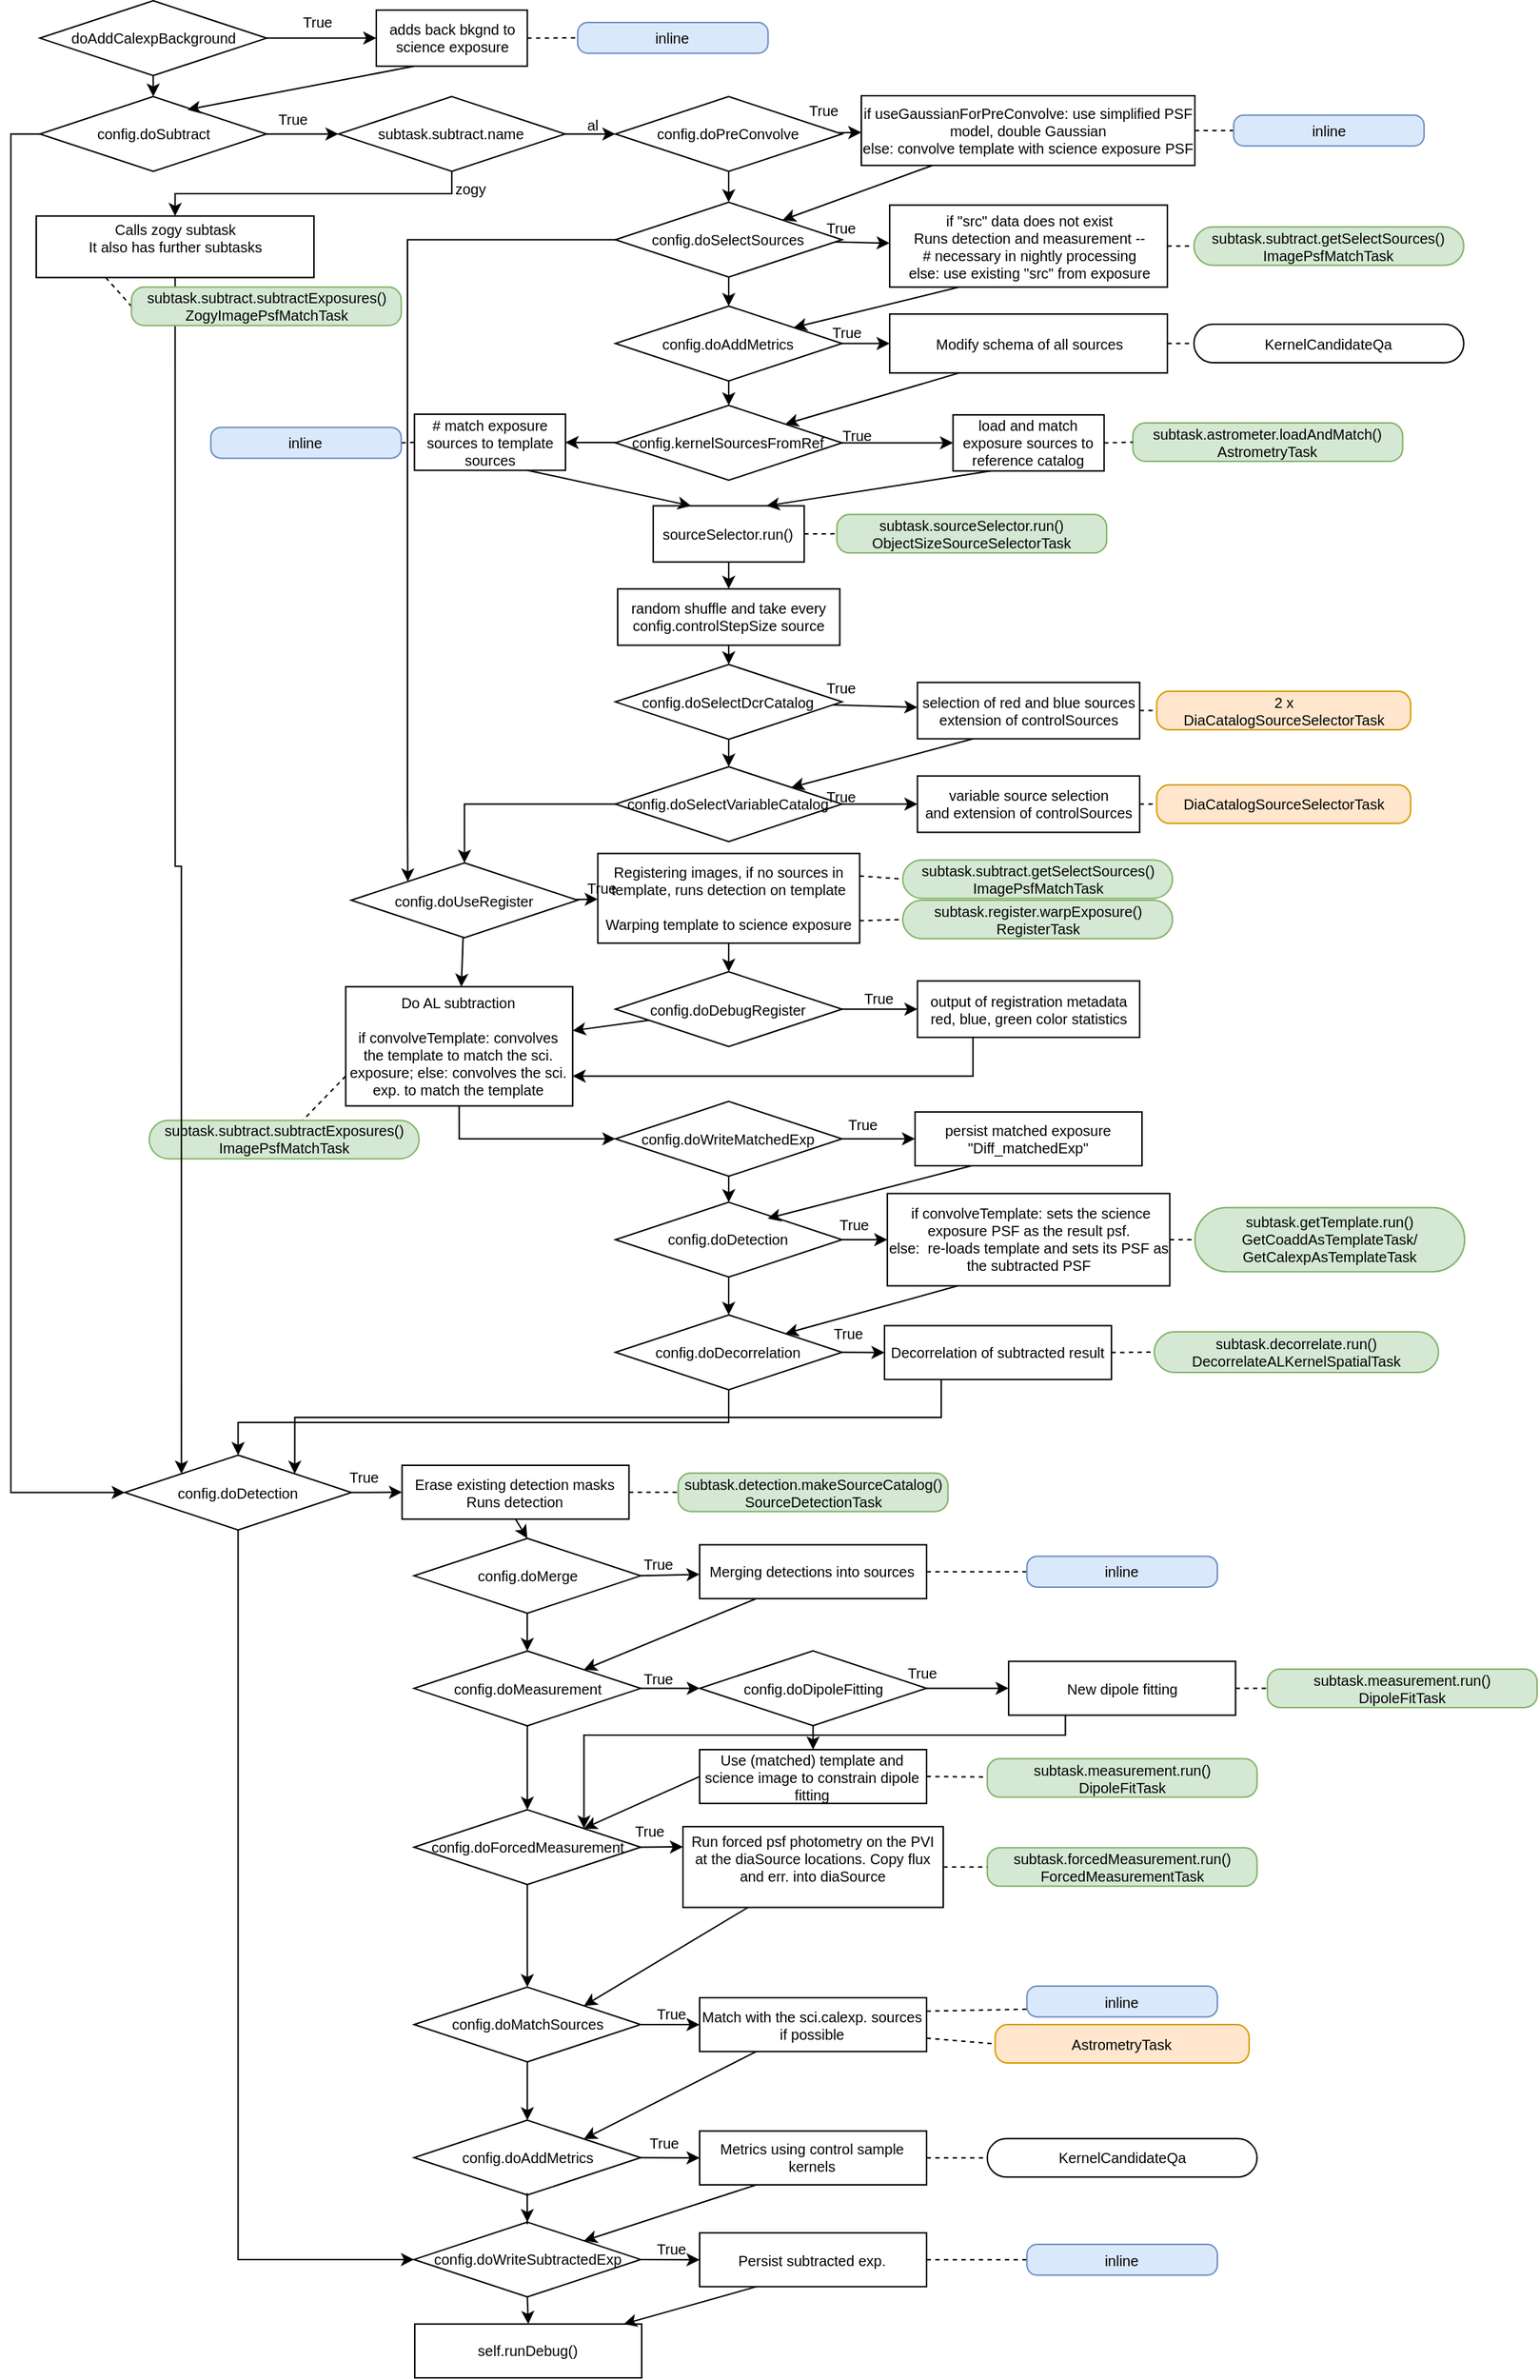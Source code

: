 <mxfile version="10.2.2" type="google"><diagram id="NVkAntGnkIshir2IXnmI" name="Page-1"><mxGraphModel dx="2414" dy="2219" grid="1" gridSize="10" guides="1" tooltips="1" connect="1" arrows="1" fold="1" page="1" pageScale="1" pageWidth="1100" pageHeight="1700" math="0" shadow="0"><root><mxCell id="0"/><mxCell id="1" parent="0"/><mxCell id="9g_o0o5sl0zfLdtJyQdl-1" style="edgeStyle=none;rounded=0;html=1;exitX=0.5;exitY=1;exitDx=0;exitDy=0;entryX=0.5;entryY=0;entryDx=0;entryDy=0;jettySize=auto;orthogonalLoop=1;" edge="1" parent="1" source="v-LwY4wrkQo6E1IWSth1-5" target="v-LwY4wrkQo6E1IWSth1-10"><mxGeometry relative="1" as="geometry"/></mxCell><mxCell id="v-LwY4wrkQo6E1IWSth1-5" value="doAddCalexpBackground" style="rhombus;whiteSpace=wrap;html=1;fontSize=10;" parent="1" vertex="1"><mxGeometry x="45.549" y="24.5" width="156.235" height="51.581" as="geometry"/></mxCell><mxCell id="9g_o0o5sl0zfLdtJyQdl-5" style="edgeStyle=orthogonalEdgeStyle;rounded=0;html=1;exitX=0;exitY=0.5;exitDx=0;exitDy=0;entryX=0;entryY=0.5;entryDx=0;entryDy=0;jettySize=auto;orthogonalLoop=1;" edge="1" parent="1" source="v-LwY4wrkQo6E1IWSth1-10" target="5XxnKqd8AHYhRyfrt9CD-59"><mxGeometry relative="1" as="geometry"/></mxCell><mxCell id="v-LwY4wrkQo6E1IWSth1-10" value="config.doSubtract" style="rhombus;whiteSpace=wrap;html=1;labelBackgroundColor=none;fontSize=10;" parent="1" vertex="1"><mxGeometry x="45.549" y="90.566" width="156.235" height="51.581" as="geometry"/></mxCell><mxCell id="v-LwY4wrkQo6E1IWSth1-15" value="" style="edgeStyle=orthogonalEdgeStyle;rounded=0;html=1;jettySize=auto;orthogonalLoop=1;fontSize=10;" parent="1" source="v-LwY4wrkQo6E1IWSth1-12" edge="1"><mxGeometry relative="1" as="geometry"><mxPoint x="442.419" y="116.356" as="targetPoint"/></mxGeometry></mxCell><mxCell id="v-LwY4wrkQo6E1IWSth1-12" value="subtask.subtract.name" style="rhombus;whiteSpace=wrap;html=1;fontSize=10;" parent="1" vertex="1"><mxGeometry x="251.465" y="90.566" width="156.235" height="51.581" as="geometry"/></mxCell><mxCell id="v-LwY4wrkQo6E1IWSth1-13" value="" style="edgeStyle=orthogonalEdgeStyle;rounded=0;html=1;jettySize=auto;orthogonalLoop=1;fontSize=10;" parent="1" source="v-LwY4wrkQo6E1IWSth1-10" target="v-LwY4wrkQo6E1IWSth1-12" edge="1"><mxGeometry relative="1" as="geometry"/></mxCell><mxCell id="v-LwY4wrkQo6E1IWSth1-24" value="" style="edgeStyle=elbowEdgeStyle;rounded=0;elbow=vertical;html=1;jettySize=auto;orthogonalLoop=1;fontSize=10;entryX=0.5;entryY=0;entryDx=0;entryDy=0;" parent="1" source="v-LwY4wrkQo6E1IWSth1-12" target="5XxnKqd8AHYhRyfrt9CD-169" edge="1"><mxGeometry relative="1" as="geometry"><mxPoint x="134.779" y="174.057" as="targetPoint"/></mxGeometry></mxCell><mxCell id="5XxnKqd8AHYhRyfrt9CD-108" style="edgeStyle=none;rounded=0;html=1;exitX=0.25;exitY=1;exitDx=0;exitDy=0;entryX=0.651;entryY=0.175;entryDx=0;entryDy=0;entryPerimeter=0;startArrow=none;startFill=0;endArrow=classic;endFill=1;jettySize=auto;orthogonalLoop=1;fontSize=10;" parent="1" source="v-LwY4wrkQo6E1IWSth1-8" target="v-LwY4wrkQo6E1IWSth1-10" edge="1"><mxGeometry relative="1" as="geometry"/></mxCell><mxCell id="5XxnKqd8AHYhRyfrt9CD-254" style="edgeStyle=none;rounded=0;html=1;exitX=1;exitY=0.5;exitDx=0;exitDy=0;entryX=0;entryY=0.5;entryDx=0;entryDy=0;dashed=1;startArrow=none;startFill=0;endArrow=none;endFill=0;jettySize=auto;orthogonalLoop=1;fontSize=10;" parent="1" source="v-LwY4wrkQo6E1IWSth1-8" target="5XxnKqd8AHYhRyfrt9CD-160" edge="1"><mxGeometry relative="1" as="geometry"/></mxCell><mxCell id="v-LwY4wrkQo6E1IWSth1-8" value="&lt;div style=&quot;font-size: 10px&quot;&gt;adds back bkgnd to science exposure&lt;/div&gt;" style="rounded=0;whiteSpace=wrap;html=1;fontSize=10;" parent="1" vertex="1"><mxGeometry x="277.504" y="30.948" width="104.157" height="38.685" as="geometry"/></mxCell><mxCell id="v-LwY4wrkQo6E1IWSth1-7" value="" style="edgeStyle=orthogonalEdgeStyle;rounded=0;html=1;jettySize=auto;orthogonalLoop=1;entryX=0;entryY=0.5;entryDx=0;entryDy=0;fontSize=10;" parent="1" source="v-LwY4wrkQo6E1IWSth1-5" target="v-LwY4wrkQo6E1IWSth1-8" edge="1"><mxGeometry relative="1" as="geometry"><mxPoint x="298.222" y="50.29" as="targetPoint"/></mxGeometry></mxCell><mxCell id="v-LwY4wrkQo6E1IWSth1-25" value="&lt;div style=&quot;font-size: 10px;&quot;&gt;al&lt;/div&gt;" style="text;html=1;resizable=0;points=[];autosize=1;align=left;verticalAlign=top;spacingTop=-4;fontSize=10;" parent="1" vertex="1"><mxGeometry x="420.72" y="102.171" width="30" height="20" as="geometry"/></mxCell><mxCell id="v-LwY4wrkQo6E1IWSth1-26" value="zogy" style="text;html=1;resizable=0;points=[];autosize=1;align=left;verticalAlign=top;spacingTop=-4;fontSize=10;" parent="1" vertex="1"><mxGeometry x="329.582" y="145.692" width="40" height="20" as="geometry"/></mxCell><mxCell id="5XxnKqd8AHYhRyfrt9CD-1" value="config.doPreConvolve" style="rhombus;whiteSpace=wrap;html=1;fontSize=10;" parent="1" vertex="1"><mxGeometry x="442.419" y="90.566" width="156.235" height="51.581" as="geometry"/></mxCell><mxCell id="5XxnKqd8AHYhRyfrt9CD-188" style="edgeStyle=orthogonalEdgeStyle;rounded=0;html=1;exitX=0.5;exitY=1;exitDx=0;exitDy=0;entryX=0.5;entryY=0;entryDx=0;entryDy=0;startArrow=none;startFill=0;endArrow=classic;endFill=1;jettySize=auto;orthogonalLoop=1;fontSize=10;" parent="1" source="5XxnKqd8AHYhRyfrt9CD-20" target="5XxnKqd8AHYhRyfrt9CD-22" edge="1"><mxGeometry relative="1" as="geometry"/></mxCell><mxCell id="5XxnKqd8AHYhRyfrt9CD-20" value="config.doSelectSources" style="rhombus;whiteSpace=wrap;html=1;fontSize=10;" parent="1" vertex="1"><mxGeometry x="442.419" y="163.423" width="156.235" height="51.581" as="geometry"/></mxCell><mxCell id="5XxnKqd8AHYhRyfrt9CD-21" value="" style="edgeStyle=orthogonalEdgeStyle;rounded=0;html=1;startArrow=none;startFill=0;endArrow=classic;endFill=1;jettySize=auto;orthogonalLoop=1;fontSize=10;" parent="1" source="5XxnKqd8AHYhRyfrt9CD-1" target="5XxnKqd8AHYhRyfrt9CD-20" edge="1"><mxGeometry relative="1" as="geometry"/></mxCell><mxCell id="5XxnKqd8AHYhRyfrt9CD-190" style="edgeStyle=none;rounded=0;html=1;exitX=0.5;exitY=1;exitDx=0;exitDy=0;entryX=0.5;entryY=0;entryDx=0;entryDy=0;startArrow=none;startFill=0;endArrow=classic;endFill=1;jettySize=auto;orthogonalLoop=1;fontSize=10;" parent="1" source="5XxnKqd8AHYhRyfrt9CD-22" target="5XxnKqd8AHYhRyfrt9CD-24" edge="1"><mxGeometry relative="1" as="geometry"/></mxCell><mxCell id="5XxnKqd8AHYhRyfrt9CD-22" value="config.doAddMetrics" style="rhombus;whiteSpace=wrap;html=1;fontSize=10;" parent="1" vertex="1"><mxGeometry x="442.419" y="234.965" width="156.235" height="51.581" as="geometry"/></mxCell><mxCell id="5XxnKqd8AHYhRyfrt9CD-24" value="config.kernelSourcesFromRef" style="rhombus;whiteSpace=wrap;html=1;fontSize=10;" parent="1" vertex="1"><mxGeometry x="442.419" y="303.442" width="156.235" height="51.581" as="geometry"/></mxCell><mxCell id="5XxnKqd8AHYhRyfrt9CD-231" style="edgeStyle=none;rounded=0;html=1;exitX=1;exitY=0.5;exitDx=0;exitDy=0;entryX=0;entryY=0.5;entryDx=0;entryDy=0;startArrow=none;startFill=0;endArrow=none;endFill=0;jettySize=auto;orthogonalLoop=1;fontSize=10;dashed=1;" parent="1" source="5XxnKqd8AHYhRyfrt9CD-3" target="5XxnKqd8AHYhRyfrt9CD-98" edge="1"><mxGeometry relative="1" as="geometry"/></mxCell><mxCell id="5XxnKqd8AHYhRyfrt9CD-3" value="&lt;div style=&quot;font-size: 10px&quot;&gt;if useGaussianForPreConvolve: use simplified PSF model, double Gaussian&lt;br&gt;&lt;/div&gt;&lt;div style=&quot;font-size: 10px&quot;&gt;else: convolve template with science exposure PSF&lt;br style=&quot;font-size: 10px&quot;&gt;&lt;/div&gt;" style="rounded=0;whiteSpace=wrap;html=1;fontSize=10;" parent="1" vertex="1"><mxGeometry x="612" y="90.0" width="230" height="48" as="geometry"/></mxCell><mxCell id="5XxnKqd8AHYhRyfrt9CD-97" value="" style="edgeStyle=none;rounded=0;html=1;startArrow=none;startFill=0;endArrow=classic;endFill=1;jettySize=auto;orthogonalLoop=1;fontSize=10;" parent="1" source="5XxnKqd8AHYhRyfrt9CD-1" target="5XxnKqd8AHYhRyfrt9CD-3" edge="1"><mxGeometry relative="1" as="geometry"/></mxCell><mxCell id="5XxnKqd8AHYhRyfrt9CD-235" style="edgeStyle=none;rounded=0;html=1;exitX=1;exitY=0.5;exitDx=0;exitDy=0;entryX=0;entryY=0.5;entryDx=0;entryDy=0;dashed=1;startArrow=none;startFill=0;endArrow=none;endFill=0;jettySize=auto;orthogonalLoop=1;fontSize=10;" parent="1" source="5XxnKqd8AHYhRyfrt9CD-29" target="5XxnKqd8AHYhRyfrt9CD-104" edge="1"><mxGeometry relative="1" as="geometry"/></mxCell><mxCell id="5XxnKqd8AHYhRyfrt9CD-29" value="sourceSelector.run()" style="rounded=0;whiteSpace=wrap;html=1;fontSize=10;" parent="1" vertex="1"><mxGeometry x="468.458" y="372.669" width="104.157" height="38.685" as="geometry"/></mxCell><mxCell id="5XxnKqd8AHYhRyfrt9CD-33" value="&lt;div style=&quot;font-size: 10px&quot;&gt;random shuffle and take every config.controlStepSize source&lt;br&gt;&lt;/div&gt;" style="rounded=0;whiteSpace=wrap;html=1;fontSize=10;" parent="1" vertex="1"><mxGeometry x="443.928" y="429.902" width="153.216" height="38.862" as="geometry"/></mxCell><mxCell id="5XxnKqd8AHYhRyfrt9CD-154" style="edgeStyle=none;rounded=0;html=1;exitX=0.5;exitY=1;exitDx=0;exitDy=0;entryX=0.5;entryY=0;entryDx=0;entryDy=0;startArrow=none;startFill=0;endArrow=classic;endFill=1;jettySize=auto;orthogonalLoop=1;fontSize=10;" parent="1" source="5XxnKqd8AHYhRyfrt9CD-29" target="5XxnKqd8AHYhRyfrt9CD-33" edge="1"><mxGeometry relative="1" as="geometry"/></mxCell><mxCell id="5XxnKqd8AHYhRyfrt9CD-36" value="&lt;div style=&quot;font-size: 10px;&quot;&gt;config.doSelectDcrCatalog&lt;/div&gt;" style="rhombus;whiteSpace=wrap;html=1;fontSize=10;" parent="1" vertex="1"><mxGeometry x="442.419" y="482.013" width="156.235" height="51.581" as="geometry"/></mxCell><mxCell id="5XxnKqd8AHYhRyfrt9CD-155" style="edgeStyle=none;rounded=0;html=1;exitX=0.5;exitY=1;exitDx=0;exitDy=0;entryX=0.5;entryY=0;entryDx=0;entryDy=0;startArrow=none;startFill=0;endArrow=classic;endFill=1;jettySize=auto;orthogonalLoop=1;fontSize=10;" parent="1" source="5XxnKqd8AHYhRyfrt9CD-33" target="5XxnKqd8AHYhRyfrt9CD-36" edge="1"><mxGeometry relative="1" as="geometry"/></mxCell><mxCell id="5XxnKqd8AHYhRyfrt9CD-39" value="&lt;div style=&quot;font-size: 10px;&quot;&gt;config.doSelectVariableCatalog&lt;br style=&quot;font-size: 10px;&quot;&gt;&lt;/div&gt;" style="rhombus;whiteSpace=wrap;html=1;fontSize=10;" parent="1" vertex="1"><mxGeometry x="442.419" y="552.495" width="156.235" height="51.581" as="geometry"/></mxCell><mxCell id="5XxnKqd8AHYhRyfrt9CD-147" style="edgeStyle=none;rounded=0;html=1;exitX=0.5;exitY=1;exitDx=0;exitDy=0;entryX=0.5;entryY=0;entryDx=0;entryDy=0;startArrow=none;startFill=0;endArrow=classic;endFill=1;jettySize=auto;orthogonalLoop=1;fontSize=10;" parent="1" source="5XxnKqd8AHYhRyfrt9CD-36" target="5XxnKqd8AHYhRyfrt9CD-39" edge="1"><mxGeometry relative="1" as="geometry"/></mxCell><mxCell id="5XxnKqd8AHYhRyfrt9CD-41" value="&lt;div style=&quot;font-size: 10px;&quot;&gt;config.doUseRegister&lt;/div&gt;" style="rhombus;whiteSpace=wrap;html=1;fontSize=10;" parent="1" vertex="1"><mxGeometry x="260.164" y="618.737" width="156.235" height="51.581" as="geometry"/></mxCell><mxCell id="5XxnKqd8AHYhRyfrt9CD-113" value="" style="edgeStyle=orthogonalEdgeStyle;rounded=0;html=1;startArrow=none;startFill=0;endArrow=classic;endFill=1;jettySize=auto;orthogonalLoop=1;fontSize=10;entryX=0;entryY=0;entryDx=0;entryDy=0;" parent="1" source="5XxnKqd8AHYhRyfrt9CD-20" target="5XxnKqd8AHYhRyfrt9CD-41" edge="1"><mxGeometry relative="1" as="geometry"><mxPoint x="355.999" y="667.491" as="targetPoint"/><Array as="points"><mxPoint x="299" y="189"/><mxPoint x="299" y="580"/></Array></mxGeometry></mxCell><mxCell id="5XxnKqd8AHYhRyfrt9CD-42" value="" style="edgeStyle=orthogonalEdgeStyle;rounded=0;html=1;startArrow=none;startFill=0;endArrow=classic;endFill=1;jettySize=auto;orthogonalLoop=1;fontSize=10;" parent="1" source="5XxnKqd8AHYhRyfrt9CD-39" target="5XxnKqd8AHYhRyfrt9CD-41" edge="1"><mxGeometry relative="1" as="geometry"/></mxCell><mxCell id="5XxnKqd8AHYhRyfrt9CD-191" style="edgeStyle=none;rounded=0;html=1;exitX=1;exitY=0.5;exitDx=0;exitDy=0;entryX=0;entryY=0.5;entryDx=0;entryDy=0;startArrow=none;startFill=0;endArrow=classic;endFill=1;jettySize=auto;orthogonalLoop=1;fontSize=10;" parent="1" source="5XxnKqd8AHYhRyfrt9CD-52" target="5XxnKqd8AHYhRyfrt9CD-75" edge="1"><mxGeometry relative="1" as="geometry"/></mxCell><mxCell id="5XxnKqd8AHYhRyfrt9CD-192" style="edgeStyle=none;rounded=0;html=1;exitX=0.5;exitY=1;exitDx=0;exitDy=0;startArrow=none;startFill=0;endArrow=classic;endFill=1;jettySize=auto;orthogonalLoop=1;fontSize=10;" parent="1" source="5XxnKqd8AHYhRyfrt9CD-52" target="5XxnKqd8AHYhRyfrt9CD-53" edge="1"><mxGeometry relative="1" as="geometry"/></mxCell><mxCell id="5XxnKqd8AHYhRyfrt9CD-52" value="&lt;div&gt;config.doWriteMatchedExp&lt;/div&gt;" style="rhombus;whiteSpace=wrap;html=1;fontSize=10;" parent="1" vertex="1"><mxGeometry x="442.419" y="783.2" width="156.235" height="51.581" as="geometry"/></mxCell><mxCell id="5XxnKqd8AHYhRyfrt9CD-193" style="edgeStyle=none;rounded=0;html=1;exitX=1;exitY=0.5;exitDx=0;exitDy=0;entryX=0;entryY=0.5;entryDx=0;entryDy=0;startArrow=none;startFill=0;endArrow=classic;endFill=1;jettySize=auto;orthogonalLoop=1;fontSize=10;" parent="1" source="5XxnKqd8AHYhRyfrt9CD-53" target="5XxnKqd8AHYhRyfrt9CD-164" edge="1"><mxGeometry relative="1" as="geometry"/></mxCell><mxCell id="5XxnKqd8AHYhRyfrt9CD-53" value="&lt;div&gt;config.doDetection&lt;/div&gt;" style="rhombus;whiteSpace=wrap;html=1;fontSize=10;" parent="1" vertex="1"><mxGeometry x="442.419" y="852.704" width="156.235" height="51.581" as="geometry"/></mxCell><mxCell id="5XxnKqd8AHYhRyfrt9CD-195" style="edgeStyle=none;rounded=0;html=1;exitX=1;exitY=0.5;exitDx=0;exitDy=0;entryX=0;entryY=0.5;entryDx=0;entryDy=0;startArrow=none;startFill=0;endArrow=classic;endFill=1;jettySize=auto;orthogonalLoop=1;fontSize=10;" parent="1" source="5XxnKqd8AHYhRyfrt9CD-55" target="5XxnKqd8AHYhRyfrt9CD-58" edge="1"><mxGeometry relative="1" as="geometry"/></mxCell><mxCell id="5XxnKqd8AHYhRyfrt9CD-55" value="config.doDecorrelation" style="rhombus;whiteSpace=wrap;html=1;fontSize=10;" parent="1" vertex="1"><mxGeometry x="442.419" y="930.34" width="156.235" height="51.581" as="geometry"/></mxCell><mxCell id="5XxnKqd8AHYhRyfrt9CD-56" value="" style="edgeStyle=orthogonalEdgeStyle;rounded=0;html=1;startArrow=none;startFill=0;endArrow=classic;endFill=1;jettySize=auto;orthogonalLoop=1;fontSize=10;" parent="1" source="5XxnKqd8AHYhRyfrt9CD-53" target="5XxnKqd8AHYhRyfrt9CD-55" edge="1"><mxGeometry relative="1" as="geometry"/></mxCell><mxCell id="5XxnKqd8AHYhRyfrt9CD-198" style="rounded=0;html=1;exitX=1;exitY=0.5;exitDx=0;exitDy=0;entryX=0;entryY=0.5;entryDx=0;entryDy=0;startArrow=none;startFill=0;endArrow=classic;endFill=1;jettySize=auto;orthogonalLoop=1;fontSize=10;" parent="1" source="5XxnKqd8AHYhRyfrt9CD-59" target="5XxnKqd8AHYhRyfrt9CD-81" edge="1"><mxGeometry relative="1" as="geometry"/></mxCell><mxCell id="5XxnKqd8AHYhRyfrt9CD-219" style="edgeStyle=orthogonalEdgeStyle;rounded=0;html=1;exitX=0.5;exitY=1;exitDx=0;exitDy=0;entryX=0;entryY=0.5;entryDx=0;entryDy=0;startArrow=none;startFill=0;endArrow=classic;endFill=1;jettySize=auto;orthogonalLoop=1;fontSize=10;" parent="1" source="5XxnKqd8AHYhRyfrt9CD-59" target="5XxnKqd8AHYhRyfrt9CD-73" edge="1"><mxGeometry relative="1" as="geometry"/></mxCell><mxCell id="5XxnKqd8AHYhRyfrt9CD-59" value="config.doDetection" style="rhombus;whiteSpace=wrap;html=1;fontSize=10;" parent="1" vertex="1"><mxGeometry x="104.079" y="1026.965" width="156.235" height="51.581" as="geometry"/></mxCell><mxCell id="5XxnKqd8AHYhRyfrt9CD-60" value="" style="edgeStyle=orthogonalEdgeStyle;rounded=0;html=1;startArrow=none;startFill=0;endArrow=classic;endFill=1;jettySize=auto;orthogonalLoop=1;fontSize=10;exitX=0.5;exitY=1;exitDx=0;exitDy=0;" parent="1" source="5XxnKqd8AHYhRyfrt9CD-55" target="5XxnKqd8AHYhRyfrt9CD-59" edge="1"><mxGeometry relative="1" as="geometry"/></mxCell><mxCell id="5XxnKqd8AHYhRyfrt9CD-226" style="edgeStyle=none;rounded=0;html=1;exitX=1;exitY=0.5;exitDx=0;exitDy=0;startArrow=none;startFill=0;endArrow=classic;endFill=1;jettySize=auto;orthogonalLoop=1;fontSize=10;" parent="1" source="5XxnKqd8AHYhRyfrt9CD-63" target="5XxnKqd8AHYhRyfrt9CD-80" edge="1"><mxGeometry relative="1" as="geometry"/></mxCell><mxCell id="5XxnKqd8AHYhRyfrt9CD-63" value="&lt;div&gt;config.doMerge&lt;/div&gt;" style="rhombus;whiteSpace=wrap;html=1;fontSize=10;" parent="1" vertex="1"><mxGeometry x="303.543" y="1084.375" width="156.235" height="51.581" as="geometry"/></mxCell><mxCell id="5XxnKqd8AHYhRyfrt9CD-65" value="config.doMeasurement" style="rhombus;whiteSpace=wrap;html=1;fontSize=10;" parent="1" vertex="1"><mxGeometry x="303.543" y="1162.011" width="156.235" height="51.581" as="geometry"/></mxCell><mxCell id="5XxnKqd8AHYhRyfrt9CD-66" value="" style="edgeStyle=orthogonalEdgeStyle;rounded=0;html=1;startArrow=none;startFill=0;endArrow=classic;endFill=1;jettySize=auto;orthogonalLoop=1;fontSize=10;" parent="1" source="5XxnKqd8AHYhRyfrt9CD-63" target="5XxnKqd8AHYhRyfrt9CD-65" edge="1"><mxGeometry relative="1" as="geometry"/></mxCell><mxCell id="5XxnKqd8AHYhRyfrt9CD-203" style="edgeStyle=none;rounded=0;html=1;exitX=1;exitY=0.5;exitDx=0;exitDy=0;entryX=0;entryY=0.25;entryDx=0;entryDy=0;startArrow=none;startFill=0;endArrow=classic;endFill=1;jettySize=auto;orthogonalLoop=1;fontSize=10;" parent="1" source="5XxnKqd8AHYhRyfrt9CD-67" target="5XxnKqd8AHYhRyfrt9CD-181" edge="1"><mxGeometry relative="1" as="geometry"/></mxCell><mxCell id="5XxnKqd8AHYhRyfrt9CD-67" value="&lt;div&gt;config.doForcedMeasurement&lt;/div&gt;" style="rhombus;whiteSpace=wrap;html=1;fontSize=10;" parent="1" vertex="1"><mxGeometry x="303.543" y="1271.443" width="156.235" height="51.581" as="geometry"/></mxCell><mxCell id="5XxnKqd8AHYhRyfrt9CD-68" value="" style="edgeStyle=orthogonalEdgeStyle;rounded=0;html=1;startArrow=none;startFill=0;endArrow=classic;endFill=1;jettySize=auto;orthogonalLoop=1;fontSize=10;" parent="1" source="5XxnKqd8AHYhRyfrt9CD-65" target="5XxnKqd8AHYhRyfrt9CD-67" edge="1"><mxGeometry relative="1" as="geometry"/></mxCell><mxCell id="5XxnKqd8AHYhRyfrt9CD-200" style="edgeStyle=none;rounded=0;html=1;exitX=0.5;exitY=1;exitDx=0;exitDy=0;entryX=0.5;entryY=0;entryDx=0;entryDy=0;startArrow=none;startFill=0;endArrow=classic;endFill=1;jettySize=auto;orthogonalLoop=1;fontSize=10;" parent="1" source="5XxnKqd8AHYhRyfrt9CD-69" target="5XxnKqd8AHYhRyfrt9CD-71" edge="1"><mxGeometry relative="1" as="geometry"/></mxCell><mxCell id="5XxnKqd8AHYhRyfrt9CD-201" style="edgeStyle=none;rounded=0;html=1;exitX=1;exitY=0.5;exitDx=0;exitDy=0;entryX=0;entryY=0.5;entryDx=0;entryDy=0;startArrow=none;startFill=0;endArrow=classic;endFill=1;jettySize=auto;orthogonalLoop=1;fontSize=10;" parent="1" source="5XxnKqd8AHYhRyfrt9CD-69" target="5XxnKqd8AHYhRyfrt9CD-78" edge="1"><mxGeometry relative="1" as="geometry"/></mxCell><mxCell id="5XxnKqd8AHYhRyfrt9CD-69" value="&lt;div&gt;config.doMatchSources&lt;/div&gt;" style="rhombus;whiteSpace=wrap;html=1;fontSize=10;" parent="1" vertex="1"><mxGeometry x="303.543" y="1393.682" width="156.235" height="51.581" as="geometry"/></mxCell><mxCell id="5XxnKqd8AHYhRyfrt9CD-70" value="" style="edgeStyle=orthogonalEdgeStyle;rounded=0;html=1;startArrow=none;startFill=0;endArrow=classic;endFill=1;jettySize=auto;orthogonalLoop=1;fontSize=10;" parent="1" source="5XxnKqd8AHYhRyfrt9CD-67" target="5XxnKqd8AHYhRyfrt9CD-69" edge="1"><mxGeometry relative="1" as="geometry"/></mxCell><mxCell id="5XxnKqd8AHYhRyfrt9CD-210" style="edgeStyle=none;rounded=0;html=1;exitX=1;exitY=0.5;exitDx=0;exitDy=0;entryX=0;entryY=0.5;entryDx=0;entryDy=0;startArrow=none;startFill=0;endArrow=classic;endFill=1;jettySize=auto;orthogonalLoop=1;fontSize=10;" parent="1" source="5XxnKqd8AHYhRyfrt9CD-71" target="5XxnKqd8AHYhRyfrt9CD-77" edge="1"><mxGeometry relative="1" as="geometry"/></mxCell><mxCell id="5XxnKqd8AHYhRyfrt9CD-71" value="&lt;div&gt;config.doAddMetrics&lt;/div&gt;" style="rhombus;whiteSpace=wrap;html=1;fontSize=10;" parent="1" vertex="1"><mxGeometry x="303.543" y="1485.45" width="156.235" height="51.581" as="geometry"/></mxCell><mxCell id="5XxnKqd8AHYhRyfrt9CD-207" style="edgeStyle=none;rounded=0;html=1;exitX=1;exitY=0.5;exitDx=0;exitDy=0;entryX=0;entryY=0.5;entryDx=0;entryDy=0;startArrow=none;startFill=0;endArrow=classic;endFill=1;jettySize=auto;orthogonalLoop=1;fontSize=10;" parent="1" source="5XxnKqd8AHYhRyfrt9CD-73" target="5XxnKqd8AHYhRyfrt9CD-184" edge="1"><mxGeometry relative="1" as="geometry"/></mxCell><mxCell id="5XxnKqd8AHYhRyfrt9CD-209" style="edgeStyle=none;rounded=0;html=1;exitX=0.5;exitY=1;exitDx=0;exitDy=0;entryX=0.5;entryY=0;entryDx=0;entryDy=0;startArrow=none;startFill=0;endArrow=classic;endFill=1;jettySize=auto;orthogonalLoop=1;fontSize=10;" parent="1" source="5XxnKqd8AHYhRyfrt9CD-73" target="5XxnKqd8AHYhRyfrt9CD-76" edge="1"><mxGeometry relative="1" as="geometry"/></mxCell><mxCell id="5XxnKqd8AHYhRyfrt9CD-73" value="&lt;div&gt;config.doWriteSubtractedExp&lt;/div&gt;" style="rhombus;whiteSpace=wrap;html=1;fontSize=10;" parent="1" vertex="1"><mxGeometry x="303.543" y="1555.667" width="156.235" height="51.581" as="geometry"/></mxCell><mxCell id="5XxnKqd8AHYhRyfrt9CD-74" value="" style="edgeStyle=orthogonalEdgeStyle;rounded=0;html=1;startArrow=none;startFill=0;endArrow=classic;endFill=1;jettySize=auto;orthogonalLoop=1;fontSize=10;" parent="1" source="5XxnKqd8AHYhRyfrt9CD-71" target="5XxnKqd8AHYhRyfrt9CD-73" edge="1"><mxGeometry relative="1" as="geometry"/></mxCell><mxCell id="5XxnKqd8AHYhRyfrt9CD-172" style="edgeStyle=orthogonalEdgeStyle;rounded=0;html=1;exitX=0.5;exitY=1;exitDx=0;exitDy=0;entryX=0;entryY=0.5;entryDx=0;entryDy=0;startArrow=none;startFill=0;endArrow=classic;endFill=1;jettySize=auto;orthogonalLoop=1;fontSize=10;" parent="1" source="5XxnKqd8AHYhRyfrt9CD-57" target="5XxnKqd8AHYhRyfrt9CD-52" edge="1"><mxGeometry relative="1" as="geometry"/></mxCell><mxCell id="5XxnKqd8AHYhRyfrt9CD-241" style="edgeStyle=none;rounded=0;html=1;exitX=0;exitY=0.75;exitDx=0;exitDy=0;dashed=1;startArrow=none;startFill=0;endArrow=none;endFill=0;jettySize=auto;orthogonalLoop=1;fontSize=10;" parent="1" source="5XxnKqd8AHYhRyfrt9CD-57" target="5XxnKqd8AHYhRyfrt9CD-163" edge="1"><mxGeometry relative="1" as="geometry"/></mxCell><mxCell id="5XxnKqd8AHYhRyfrt9CD-57" value="&lt;div&gt;Do AL subtraction&lt;/div&gt;&lt;div&gt;&lt;br&gt;&lt;/div&gt;if convolveTemplate: convolves the template to match the sci. exposure; else: convolves the sci. exp. to match the template" style="rounded=0;whiteSpace=wrap;html=1;fontSize=10;" parent="1" vertex="1"><mxGeometry x="256.408" y="704.145" width="156.499" height="82.14" as="geometry"/></mxCell><mxCell id="5XxnKqd8AHYhRyfrt9CD-133" value="" style="edgeStyle=none;rounded=0;html=1;startArrow=none;startFill=0;endArrow=classic;endFill=1;jettySize=auto;orthogonalLoop=1;fontSize=10;" parent="1" source="5XxnKqd8AHYhRyfrt9CD-41" target="5XxnKqd8AHYhRyfrt9CD-57" edge="1"><mxGeometry relative="1" as="geometry"/></mxCell><mxCell id="5XxnKqd8AHYhRyfrt9CD-197" style="edgeStyle=orthogonalEdgeStyle;rounded=0;html=1;exitX=0.25;exitY=1;exitDx=0;exitDy=0;entryX=1;entryY=0;entryDx=0;entryDy=0;startArrow=none;startFill=0;endArrow=classic;endFill=1;jettySize=auto;orthogonalLoop=1;fontSize=10;" parent="1" source="5XxnKqd8AHYhRyfrt9CD-58" target="5XxnKqd8AHYhRyfrt9CD-59" edge="1"><mxGeometry relative="1" as="geometry"/></mxCell><mxCell id="5XxnKqd8AHYhRyfrt9CD-243" style="edgeStyle=none;rounded=0;html=1;exitX=1;exitY=0.5;exitDx=0;exitDy=0;entryX=0;entryY=0.5;entryDx=0;entryDy=0;dashed=1;startArrow=none;startFill=0;endArrow=none;endFill=0;jettySize=auto;orthogonalLoop=1;fontSize=10;" parent="1" source="5XxnKqd8AHYhRyfrt9CD-58" target="5XxnKqd8AHYhRyfrt9CD-168" edge="1"><mxGeometry relative="1" as="geometry"/></mxCell><mxCell id="5XxnKqd8AHYhRyfrt9CD-58" value="Decorrelation of subtracted result" style="rounded=0;whiteSpace=wrap;html=1;fontSize=10;" parent="1" vertex="1"><mxGeometry x="627.958" y="937.759" width="156.499" height="37.096" as="geometry"/></mxCell><mxCell id="5XxnKqd8AHYhRyfrt9CD-194" style="edgeStyle=none;rounded=0;html=1;exitX=0.25;exitY=1;exitDx=0;exitDy=0;entryX=0.672;entryY=0.216;entryDx=0;entryDy=0;entryPerimeter=0;startArrow=none;startFill=0;endArrow=classic;endFill=1;jettySize=auto;orthogonalLoop=1;fontSize=10;" parent="1" source="5XxnKqd8AHYhRyfrt9CD-75" target="5XxnKqd8AHYhRyfrt9CD-53" edge="1"><mxGeometry relative="1" as="geometry"/></mxCell><mxCell id="5XxnKqd8AHYhRyfrt9CD-75" value="persist matched exposure &quot;Diff_matchedExp&quot;" style="rounded=0;whiteSpace=wrap;html=1;fontSize=10;" parent="1" vertex="1"><mxGeometry x="649.052" y="790.443" width="156.499" height="37.096" as="geometry"/></mxCell><mxCell id="5XxnKqd8AHYhRyfrt9CD-76" value="self.runDebug()" style="rounded=0;whiteSpace=wrap;html=1;fontSize=10;" parent="1" vertex="1"><mxGeometry x="304.043" y="1625.904" width="156.499" height="37.096" as="geometry"/></mxCell><mxCell id="5XxnKqd8AHYhRyfrt9CD-206" style="edgeStyle=none;rounded=0;html=1;exitX=0.25;exitY=1;exitDx=0;exitDy=0;entryX=1;entryY=0;entryDx=0;entryDy=0;startArrow=none;startFill=0;endArrow=classic;endFill=1;jettySize=auto;orthogonalLoop=1;fontSize=10;" parent="1" source="5XxnKqd8AHYhRyfrt9CD-77" target="5XxnKqd8AHYhRyfrt9CD-73" edge="1"><mxGeometry relative="1" as="geometry"/></mxCell><mxCell id="5XxnKqd8AHYhRyfrt9CD-252" style="edgeStyle=none;rounded=0;html=1;exitX=1;exitY=0.5;exitDx=0;exitDy=0;entryX=0;entryY=0.5;entryDx=0;entryDy=0;dashed=1;startArrow=none;startFill=0;endArrow=none;endFill=0;jettySize=auto;orthogonalLoop=1;fontSize=10;" parent="1" source="5XxnKqd8AHYhRyfrt9CD-77" target="5XxnKqd8AHYhRyfrt9CD-183" edge="1"><mxGeometry relative="1" as="geometry"/></mxCell><mxCell id="5XxnKqd8AHYhRyfrt9CD-77" value="Metrics using control sample kernels" style="rounded=0;whiteSpace=wrap;html=1;fontSize=10;" parent="1" vertex="1"><mxGeometry x="500.46" y="1492.869" width="156.499" height="37.096" as="geometry"/></mxCell><mxCell id="5XxnKqd8AHYhRyfrt9CD-205" style="edgeStyle=none;rounded=0;html=1;exitX=0.25;exitY=1;exitDx=0;exitDy=0;startArrow=none;startFill=0;endArrow=classic;endFill=1;jettySize=auto;orthogonalLoop=1;fontSize=10;entryX=1;entryY=0;entryDx=0;entryDy=0;" parent="1" source="5XxnKqd8AHYhRyfrt9CD-78" target="5XxnKqd8AHYhRyfrt9CD-71" edge="1"><mxGeometry relative="1" as="geometry"><mxPoint x="430" y="1498" as="targetPoint"/></mxGeometry></mxCell><mxCell id="5XxnKqd8AHYhRyfrt9CD-250" style="edgeStyle=none;rounded=0;html=1;exitX=1;exitY=0.25;exitDx=0;exitDy=0;entryX=0;entryY=0.75;entryDx=0;entryDy=0;dashed=1;startArrow=none;startFill=0;endArrow=none;endFill=0;jettySize=auto;orthogonalLoop=1;fontSize=10;" parent="1" source="5XxnKqd8AHYhRyfrt9CD-78" target="5XxnKqd8AHYhRyfrt9CD-182" edge="1"><mxGeometry relative="1" as="geometry"/></mxCell><mxCell id="5XxnKqd8AHYhRyfrt9CD-251" style="edgeStyle=none;rounded=0;html=1;exitX=1;exitY=0.75;exitDx=0;exitDy=0;entryX=0;entryY=0.5;entryDx=0;entryDy=0;dashed=1;startArrow=none;startFill=0;endArrow=none;endFill=0;jettySize=auto;orthogonalLoop=1;fontSize=10;" parent="1" source="5XxnKqd8AHYhRyfrt9CD-78" target="5XxnKqd8AHYhRyfrt9CD-88" edge="1"><mxGeometry relative="1" as="geometry"/></mxCell><mxCell id="5XxnKqd8AHYhRyfrt9CD-78" value="Match with the sci.calexp. sources if possible" style="rounded=0;whiteSpace=wrap;html=1;fontSize=10;" parent="1" vertex="1"><mxGeometry x="500.46" y="1401.013" width="156.499" height="37.096" as="geometry"/></mxCell><mxCell id="5XxnKqd8AHYhRyfrt9CD-202" style="edgeStyle=none;rounded=0;html=1;exitX=0;exitY=0.5;exitDx=0;exitDy=0;entryX=1;entryY=0;entryDx=0;entryDy=0;startArrow=none;startFill=0;endArrow=classic;endFill=1;jettySize=auto;orthogonalLoop=1;fontSize=10;" parent="1" source="5XxnKqd8AHYhRyfrt9CD-79" target="5XxnKqd8AHYhRyfrt9CD-67" edge="1"><mxGeometry relative="1" as="geometry"/></mxCell><mxCell id="5XxnKqd8AHYhRyfrt9CD-248" style="edgeStyle=none;rounded=0;html=1;exitX=1;exitY=0.5;exitDx=0;exitDy=0;dashed=1;startArrow=none;startFill=0;endArrow=none;endFill=0;jettySize=auto;orthogonalLoop=1;fontSize=10;" parent="1" source="5XxnKqd8AHYhRyfrt9CD-79" target="5XxnKqd8AHYhRyfrt9CD-177" edge="1"><mxGeometry relative="1" as="geometry"/></mxCell><mxCell id="5XxnKqd8AHYhRyfrt9CD-79" value="&lt;div&gt;Use (matched) template and science image to constrain dipole fitting&lt;/div&gt;" style="rounded=0;whiteSpace=wrap;html=1;fontSize=10;" parent="1" vertex="1"><mxGeometry x="500.46" y="1229.991" width="156.499" height="37.096" as="geometry"/></mxCell><mxCell id="5XxnKqd8AHYhRyfrt9CD-227" style="edgeStyle=none;rounded=0;html=1;exitX=0.25;exitY=1;exitDx=0;exitDy=0;entryX=1;entryY=0;entryDx=0;entryDy=0;startArrow=none;startFill=0;endArrow=classic;endFill=1;jettySize=auto;orthogonalLoop=1;fontSize=10;" parent="1" source="5XxnKqd8AHYhRyfrt9CD-80" target="5XxnKqd8AHYhRyfrt9CD-65" edge="1"><mxGeometry relative="1" as="geometry"/></mxCell><mxCell id="5XxnKqd8AHYhRyfrt9CD-246" style="edgeStyle=none;rounded=0;html=1;exitX=1;exitY=0.5;exitDx=0;exitDy=0;entryX=0;entryY=0.5;entryDx=0;entryDy=0;dashed=1;startArrow=none;startFill=0;endArrow=none;endFill=0;jettySize=auto;orthogonalLoop=1;fontSize=10;" parent="1" source="5XxnKqd8AHYhRyfrt9CD-80" target="5XxnKqd8AHYhRyfrt9CD-83" edge="1"><mxGeometry relative="1" as="geometry"/></mxCell><mxCell id="5XxnKqd8AHYhRyfrt9CD-80" value="Merging detections into sources" style="rounded=0;whiteSpace=wrap;html=1;fontSize=10;" parent="1" vertex="1"><mxGeometry x="500.46" y="1088.792" width="156.499" height="37.096" as="geometry"/></mxCell><mxCell id="5XxnKqd8AHYhRyfrt9CD-199" style="edgeStyle=none;rounded=0;html=1;exitX=0.5;exitY=1;exitDx=0;exitDy=0;entryX=0.5;entryY=0;entryDx=0;entryDy=0;startArrow=none;startFill=0;endArrow=classic;endFill=1;jettySize=auto;orthogonalLoop=1;fontSize=10;" parent="1" source="5XxnKqd8AHYhRyfrt9CD-81" target="5XxnKqd8AHYhRyfrt9CD-63" edge="1"><mxGeometry relative="1" as="geometry"/></mxCell><mxCell id="5XxnKqd8AHYhRyfrt9CD-244" style="edgeStyle=none;rounded=0;html=1;exitX=1;exitY=0.5;exitDx=0;exitDy=0;dashed=1;startArrow=none;startFill=0;endArrow=none;endFill=0;jettySize=auto;orthogonalLoop=1;fontSize=10;entryX=0;entryY=0.5;entryDx=0;entryDy=0;" parent="1" source="5XxnKqd8AHYhRyfrt9CD-81" edge="1" target="5XxnKqd8AHYhRyfrt9CD-173"><mxGeometry relative="1" as="geometry"><mxPoint x="470" y="1053" as="targetPoint"/></mxGeometry></mxCell><mxCell id="5XxnKqd8AHYhRyfrt9CD-81" value="&lt;div&gt;Erase existing detection masks&lt;/div&gt;&lt;div&gt;Runs detection&lt;/div&gt;" style="rounded=0;whiteSpace=wrap;html=1;fontSize=10;" parent="1" vertex="1"><mxGeometry x="295.26" y="1034.031" width="156.499" height="37.096" as="geometry"/></mxCell><mxCell id="5XxnKqd8AHYhRyfrt9CD-83" value="inline" style="rounded=1;whiteSpace=wrap;html=1;fontSize=10;arcSize=33;fillColor=#dae8fc;strokeColor=#6c8ebf;" parent="1" vertex="1"><mxGeometry x="726.178" y="1096.741" width="131.328" height="21.198" as="geometry"/></mxCell><mxCell id="5XxnKqd8AHYhRyfrt9CD-84" value="2 x &lt;br&gt;&lt;div&gt;DiaCatalogSourceSelectorTask&lt;/div&gt;" style="rounded=1;whiteSpace=wrap;html=1;fontSize=10;arcSize=33;fillColor=#ffe6cc;strokeColor=#d79b00;" parent="1" vertex="1"><mxGeometry x="815.684" y="500.561" width="175.104" height="26.497" as="geometry"/></mxCell><mxCell id="5XxnKqd8AHYhRyfrt9CD-86" value="&lt;div&gt;subtask.measurement.run()&lt;/div&gt;&lt;div&gt;DipoleFitTask&lt;br&gt;&lt;/div&gt;" style="rounded=1;whiteSpace=wrap;html=1;fontSize=10;arcSize=33;fillColor=#d5e8d4;strokeColor=#82b366;" parent="1" vertex="1"><mxGeometry x="892.008" y="1174.465" width="186.048" height="26.497" as="geometry"/></mxCell><mxCell id="5XxnKqd8AHYhRyfrt9CD-87" value="&lt;div&gt;subtask.forcedMeasurement.run()&lt;/div&gt;&lt;div&gt;ForcedMeasurementTask&lt;br&gt;&lt;/div&gt;" style="rounded=1;whiteSpace=wrap;html=1;fontSize=10;arcSize=33;fillColor=#d5e8d4;strokeColor=#82b366;" parent="1" vertex="1"><mxGeometry x="698.818" y="1297.675" width="186.048" height="26.497" as="geometry"/></mxCell><mxCell id="5XxnKqd8AHYhRyfrt9CD-88" value="AstrometryTask" style="rounded=1;whiteSpace=wrap;html=1;fontSize=10;arcSize=33;fillColor=#ffe6cc;strokeColor=#d79b00;" parent="1" vertex="1"><mxGeometry x="704.29" y="1419.561" width="175.104" height="26.497" as="geometry"/></mxCell><mxCell id="5XxnKqd8AHYhRyfrt9CD-96" value="" style="endArrow=classic;html=1;fontSize=10;" parent="1" source="5XxnKqd8AHYhRyfrt9CD-3" target="5XxnKqd8AHYhRyfrt9CD-20" edge="1"><mxGeometry width="50" height="50" relative="1" as="geometry"><mxPoint x="563.935" y="145.544" as="sourcePoint"/><mxPoint x="618.655" y="101.383" as="targetPoint"/></mxGeometry></mxCell><mxCell id="5XxnKqd8AHYhRyfrt9CD-98" value="inline" style="rounded=1;whiteSpace=wrap;html=1;fontSize=10;arcSize=33;fillColor=#dae8fc;strokeColor=#6c8ebf;" parent="1" vertex="1"><mxGeometry x="868.726" y="103.401" width="131.328" height="21.198" as="geometry"/></mxCell><mxCell id="5XxnKqd8AHYhRyfrt9CD-213" style="edgeStyle=none;rounded=0;html=1;exitX=0.25;exitY=1;exitDx=0;exitDy=0;startArrow=none;startFill=0;endArrow=classic;endFill=1;jettySize=auto;orthogonalLoop=1;fontSize=10;" parent="1" source="5XxnKqd8AHYhRyfrt9CD-102" target="5XxnKqd8AHYhRyfrt9CD-22" edge="1"><mxGeometry relative="1" as="geometry"/></mxCell><mxCell id="5XxnKqd8AHYhRyfrt9CD-232" style="edgeStyle=none;rounded=0;html=1;exitX=1;exitY=0.5;exitDx=0;exitDy=0;dashed=1;startArrow=none;startFill=0;endArrow=none;endFill=0;jettySize=auto;orthogonalLoop=1;fontSize=10;entryX=0;entryY=0.5;entryDx=0;entryDy=0;" parent="1" source="5XxnKqd8AHYhRyfrt9CD-102" edge="1" target="5XxnKqd8AHYhRyfrt9CD-106"><mxGeometry relative="1" as="geometry"><mxPoint x="840" y="194" as="targetPoint"/></mxGeometry></mxCell><mxCell id="5XxnKqd8AHYhRyfrt9CD-102" value="&lt;div&gt;if &quot;src&quot; data does not exist&lt;br&gt;&lt;/div&gt;&lt;div&gt;Runs detection and measurement --&lt;/div&gt;&lt;div&gt;# necessary in nightly processing&lt;/div&gt;&lt;div&gt;else: use existing &quot;src&quot; from exposure&lt;br&gt;&lt;/div&gt;" style="rounded=0;whiteSpace=wrap;html=1;fontSize=10;" parent="1" vertex="1"><mxGeometry x="631.542" y="165.35" width="191.52" height="56.527" as="geometry"/></mxCell><mxCell id="5XxnKqd8AHYhRyfrt9CD-110" value="" style="edgeStyle=none;rounded=0;html=1;startArrow=none;startFill=0;endArrow=classic;endFill=1;jettySize=auto;orthogonalLoop=1;fontSize=10;" parent="1" source="5XxnKqd8AHYhRyfrt9CD-20" target="5XxnKqd8AHYhRyfrt9CD-102" edge="1"><mxGeometry relative="1" as="geometry"/></mxCell><mxCell id="5XxnKqd8AHYhRyfrt9CD-104" value="&lt;div&gt;subtask.sourceSelector.run()&lt;/div&gt;&lt;div&gt;ObjectSizeSourceSelectorTask&lt;br&gt;&lt;/div&gt;" style="rounded=1;whiteSpace=wrap;html=1;fontSize=10;arcSize=33;fillColor=#d5e8d4;strokeColor=#82b366;" parent="1" vertex="1"><mxGeometry x="595.126" y="378.675" width="186.048" height="26.497" as="geometry"/></mxCell><mxCell id="5XxnKqd8AHYhRyfrt9CD-105" value="&lt;div&gt;subtask.astrometer.loadAndMatch()&lt;/div&gt;&lt;div&gt;AstrometryTask&lt;br&gt;&lt;/div&gt;" style="rounded=1;whiteSpace=wrap;html=1;fontSize=10;arcSize=33;fillColor=#d5e8d4;strokeColor=#82b366;" parent="1" vertex="1"><mxGeometry x="799.232" y="315.524" width="186.048" height="26.497" as="geometry"/></mxCell><mxCell id="5XxnKqd8AHYhRyfrt9CD-106" value="&lt;div&gt;subtask.subtract.getSelectSources()&lt;/div&gt;&lt;div&gt;ImagePsfMatchTask&lt;br&gt;&lt;/div&gt;" style="rounded=1;whiteSpace=wrap;html=1;fontSize=10;arcSize=50;fillColor=#d5e8d4;strokeColor=#82b366;" parent="1" vertex="1"><mxGeometry x="841.366" y="180.365" width="186.048" height="26.497" as="geometry"/></mxCell><mxCell id="5XxnKqd8AHYhRyfrt9CD-109" value="True" style="text;html=1;resizable=0;points=[];autosize=1;align=left;verticalAlign=top;spacingTop=-4;fontSize=10;" parent="1" vertex="1"><mxGeometry x="224.671" y="31.124" width="40" height="10" as="geometry"/></mxCell><mxCell id="5XxnKqd8AHYhRyfrt9CD-189" style="rounded=0;html=1;exitX=0.25;exitY=1;exitDx=0;exitDy=0;entryX=1;entryY=0;entryDx=0;entryDy=0;startArrow=none;startFill=0;endArrow=classic;endFill=1;jettySize=auto;orthogonalLoop=1;fontSize=10;" parent="1" source="5XxnKqd8AHYhRyfrt9CD-114" target="5XxnKqd8AHYhRyfrt9CD-24" edge="1"><mxGeometry relative="1" as="geometry"/></mxCell><mxCell id="5XxnKqd8AHYhRyfrt9CD-233" style="edgeStyle=none;rounded=0;html=1;exitX=1;exitY=0.5;exitDx=0;exitDy=0;dashed=1;startArrow=none;startFill=0;endArrow=none;endFill=0;jettySize=auto;orthogonalLoop=1;fontSize=10;entryX=0;entryY=0.5;entryDx=0;entryDy=0;" parent="1" source="5XxnKqd8AHYhRyfrt9CD-114" edge="1" target="5XxnKqd8AHYhRyfrt9CD-115"><mxGeometry relative="1" as="geometry"><mxPoint x="840" y="261" as="targetPoint"/></mxGeometry></mxCell><mxCell id="5XxnKqd8AHYhRyfrt9CD-114" value="&lt;div&gt;Modify schema of all sources&lt;/div&gt;" style="rounded=0;whiteSpace=wrap;html=1;fontSize=10;" parent="1" vertex="1"><mxGeometry x="631.542" y="240.45" width="191.52" height="40.629" as="geometry"/></mxCell><mxCell id="5XxnKqd8AHYhRyfrt9CD-124" value="" style="edgeStyle=none;rounded=0;html=1;startArrow=none;startFill=0;endArrow=classic;endFill=1;jettySize=auto;orthogonalLoop=1;fontSize=10;" parent="1" source="5XxnKqd8AHYhRyfrt9CD-22" target="5XxnKqd8AHYhRyfrt9CD-114" edge="1"><mxGeometry relative="1" as="geometry"/></mxCell><mxCell id="5XxnKqd8AHYhRyfrt9CD-115" value="KernelCandidateQa" style="rounded=1;whiteSpace=wrap;html=1;fontSize=10;arcSize=50;fillColor=#ffffff;strokeColor=#000000;" parent="1" vertex="1"><mxGeometry x="841.366" y="247.515" width="186.048" height="26.497" as="geometry"/></mxCell><mxCell id="5XxnKqd8AHYhRyfrt9CD-159" style="edgeStyle=none;rounded=0;html=1;exitX=0.75;exitY=1;exitDx=0;exitDy=0;entryX=0.25;entryY=0;entryDx=0;entryDy=0;startArrow=none;startFill=0;endArrow=classic;endFill=1;jettySize=auto;orthogonalLoop=1;fontSize=10;" parent="1" source="5XxnKqd8AHYhRyfrt9CD-116" target="5XxnKqd8AHYhRyfrt9CD-29" edge="1"><mxGeometry relative="1" as="geometry"/></mxCell><mxCell id="5XxnKqd8AHYhRyfrt9CD-255" style="edgeStyle=none;rounded=0;html=1;exitX=0;exitY=0.5;exitDx=0;exitDy=0;entryX=1;entryY=0.5;entryDx=0;entryDy=0;dashed=1;startArrow=none;startFill=0;endArrow=none;endFill=0;jettySize=auto;orthogonalLoop=1;fontSize=10;" parent="1" source="5XxnKqd8AHYhRyfrt9CD-116" target="5XxnKqd8AHYhRyfrt9CD-120" edge="1"><mxGeometry relative="1" as="geometry"/></mxCell><mxCell id="5XxnKqd8AHYhRyfrt9CD-116" value="&lt;span&gt;&lt;span&gt;#&lt;/span&gt; match exposure sources to template sources&lt;/span&gt;" style="rounded=0;whiteSpace=wrap;html=1;fontSize=10;" parent="1" vertex="1"><mxGeometry x="303.807" y="309.518" width="104.157" height="38.685" as="geometry"/></mxCell><mxCell id="5XxnKqd8AHYhRyfrt9CD-118" value="" style="edgeStyle=none;rounded=0;html=1;startArrow=none;startFill=0;endArrow=classic;endFill=1;jettySize=auto;orthogonalLoop=1;fontSize=10;" parent="1" source="5XxnKqd8AHYhRyfrt9CD-24" target="5XxnKqd8AHYhRyfrt9CD-116" edge="1"><mxGeometry relative="1" as="geometry"/></mxCell><mxCell id="5XxnKqd8AHYhRyfrt9CD-150" style="edgeStyle=none;rounded=0;html=1;exitX=0.25;exitY=1;exitDx=0;exitDy=0;entryX=0.75;entryY=0;entryDx=0;entryDy=0;startArrow=none;startFill=0;endArrow=classic;endFill=1;jettySize=auto;orthogonalLoop=1;fontSize=10;" parent="1" source="5XxnKqd8AHYhRyfrt9CD-119" target="5XxnKqd8AHYhRyfrt9CD-29" edge="1"><mxGeometry relative="1" as="geometry"/></mxCell><mxCell id="5XxnKqd8AHYhRyfrt9CD-234" style="edgeStyle=none;rounded=0;html=1;exitX=1;exitY=0.5;exitDx=0;exitDy=0;entryX=0;entryY=0.5;entryDx=0;entryDy=0;dashed=1;startArrow=none;startFill=0;endArrow=none;endFill=0;jettySize=auto;orthogonalLoop=1;fontSize=10;" parent="1" source="5XxnKqd8AHYhRyfrt9CD-119" target="5XxnKqd8AHYhRyfrt9CD-105" edge="1"><mxGeometry relative="1" as="geometry"/></mxCell><mxCell id="5XxnKqd8AHYhRyfrt9CD-119" value="&lt;div&gt;load and match exposure sources to reference catalog&lt;br&gt;&lt;/div&gt;" style="rounded=0;whiteSpace=wrap;html=1;fontSize=10;" parent="1" vertex="1"><mxGeometry x="675.223" y="309.96" width="104.157" height="38.685" as="geometry"/></mxCell><mxCell id="5XxnKqd8AHYhRyfrt9CD-149" value="" style="edgeStyle=none;rounded=0;html=1;startArrow=none;startFill=0;endArrow=classic;endFill=1;jettySize=auto;orthogonalLoop=1;fontSize=10;" parent="1" source="5XxnKqd8AHYhRyfrt9CD-24" target="5XxnKqd8AHYhRyfrt9CD-119" edge="1"><mxGeometry relative="1" as="geometry"/></mxCell><mxCell id="5XxnKqd8AHYhRyfrt9CD-120" value="inline" style="rounded=1;whiteSpace=wrap;html=1;fontSize=10;arcSize=33;fillColor=#dae8fc;strokeColor=#6c8ebf;" parent="1" vertex="1"><mxGeometry x="163.384" y="318.615" width="131.328" height="21.198" as="geometry"/></mxCell><mxCell id="5XxnKqd8AHYhRyfrt9CD-121" value="&lt;div&gt;DiaCatalogSourceSelectorTask&lt;/div&gt;" style="rounded=1;whiteSpace=wrap;html=1;fontSize=10;arcSize=33;fillColor=#ffe6cc;strokeColor=#d79b00;" parent="1" vertex="1"><mxGeometry x="815.684" y="565.036" width="175.104" height="26.497" as="geometry"/></mxCell><mxCell id="5XxnKqd8AHYhRyfrt9CD-148" style="edgeStyle=none;rounded=0;html=1;exitX=0.25;exitY=1;exitDx=0;exitDy=0;startArrow=none;startFill=0;endArrow=classic;endFill=1;jettySize=auto;orthogonalLoop=1;fontSize=10;" parent="1" source="5XxnKqd8AHYhRyfrt9CD-122" target="5XxnKqd8AHYhRyfrt9CD-39" edge="1"><mxGeometry relative="1" as="geometry"/></mxCell><mxCell id="5XxnKqd8AHYhRyfrt9CD-236" style="edgeStyle=none;rounded=0;html=1;exitX=1;exitY=0.5;exitDx=0;exitDy=0;entryX=0;entryY=0.5;entryDx=0;entryDy=0;dashed=1;startArrow=none;startFill=0;endArrow=none;endFill=0;jettySize=auto;orthogonalLoop=1;fontSize=10;" parent="1" source="5XxnKqd8AHYhRyfrt9CD-122" target="5XxnKqd8AHYhRyfrt9CD-84" edge="1"><mxGeometry relative="1" as="geometry"/></mxCell><mxCell id="5XxnKqd8AHYhRyfrt9CD-122" value="selection of red and blue sources extension of controlSources" style="rounded=0;whiteSpace=wrap;html=1;fontSize=10;" parent="1" vertex="1"><mxGeometry x="650.694" y="494.378" width="153.216" height="38.862" as="geometry"/></mxCell><mxCell id="5XxnKqd8AHYhRyfrt9CD-140" value="" style="edgeStyle=none;rounded=0;html=1;startArrow=none;startFill=0;endArrow=classic;endFill=1;jettySize=auto;orthogonalLoop=1;fontSize=10;" parent="1" source="5XxnKqd8AHYhRyfrt9CD-36" target="5XxnKqd8AHYhRyfrt9CD-122" edge="1"><mxGeometry relative="1" as="geometry"/></mxCell><mxCell id="5XxnKqd8AHYhRyfrt9CD-237" style="edgeStyle=none;rounded=0;html=1;exitX=1;exitY=0.5;exitDx=0;exitDy=0;entryX=0;entryY=0.5;entryDx=0;entryDy=0;dashed=1;startArrow=none;startFill=0;endArrow=none;endFill=0;jettySize=auto;orthogonalLoop=1;fontSize=10;" parent="1" source="5XxnKqd8AHYhRyfrt9CD-123" target="5XxnKqd8AHYhRyfrt9CD-121" edge="1"><mxGeometry relative="1" as="geometry"/></mxCell><mxCell id="5XxnKqd8AHYhRyfrt9CD-123" value="&lt;div&gt;variable source selection&lt;/div&gt;&lt;div&gt;and extension of controlSources&lt;br&gt;&lt;/div&gt;" style="rounded=0;whiteSpace=wrap;html=1;fontSize=10;" parent="1" vertex="1"><mxGeometry x="650.694" y="558.854" width="153.216" height="38.862" as="geometry"/></mxCell><mxCell id="5XxnKqd8AHYhRyfrt9CD-238" style="edgeStyle=none;rounded=0;html=1;exitX=1;exitY=0.25;exitDx=0;exitDy=0;entryX=0;entryY=0.5;entryDx=0;entryDy=0;dashed=1;startArrow=none;startFill=0;endArrow=none;endFill=0;jettySize=auto;orthogonalLoop=1;fontSize=10;" parent="1" source="5XxnKqd8AHYhRyfrt9CD-125" target="5XxnKqd8AHYhRyfrt9CD-126" edge="1"><mxGeometry relative="1" as="geometry"/></mxCell><mxCell id="5XxnKqd8AHYhRyfrt9CD-239" style="edgeStyle=none;rounded=0;html=1;exitX=1;exitY=0.75;exitDx=0;exitDy=0;entryX=0;entryY=0.5;entryDx=0;entryDy=0;dashed=1;startArrow=none;startFill=0;endArrow=none;endFill=0;jettySize=auto;orthogonalLoop=1;fontSize=10;" parent="1" source="5XxnKqd8AHYhRyfrt9CD-125" target="5XxnKqd8AHYhRyfrt9CD-127" edge="1"><mxGeometry relative="1" as="geometry"/></mxCell><mxCell id="5XxnKqd8AHYhRyfrt9CD-125" value="&lt;div&gt;Registering images, if no sources in template, runs detection on template&lt;/div&gt;&lt;div&gt;&lt;br&gt;&lt;/div&gt;&lt;div&gt;Warping template to science exposure&lt;br&gt;&lt;/div&gt;" style="rounded=0;whiteSpace=wrap;html=1;fontSize=10;" parent="1" vertex="1"><mxGeometry x="430.248" y="612.289" width="180.576" height="61.826" as="geometry"/></mxCell><mxCell id="5XxnKqd8AHYhRyfrt9CD-138" value="" style="edgeStyle=none;rounded=0;html=1;startArrow=none;startFill=0;endArrow=classic;endFill=1;jettySize=auto;orthogonalLoop=1;fontSize=10;" parent="1" source="5XxnKqd8AHYhRyfrt9CD-39" target="5XxnKqd8AHYhRyfrt9CD-123" edge="1"><mxGeometry relative="1" as="geometry"/></mxCell><mxCell id="5XxnKqd8AHYhRyfrt9CD-126" value="&lt;div&gt;subtask.subtract.getSelectSources()&lt;/div&gt;&lt;div&gt;ImagePsfMatchTask&lt;br&gt;&lt;/div&gt;" style="rounded=1;whiteSpace=wrap;html=1;fontSize=10;arcSize=50;fillColor=#d5e8d4;strokeColor=#82b366;" parent="1" vertex="1"><mxGeometry x="640.543" y="616.705" width="186.048" height="26.497" as="geometry"/></mxCell><mxCell id="5XxnKqd8AHYhRyfrt9CD-127" value="&lt;div&gt;subtask.register.warpExposure()&lt;/div&gt;&lt;div&gt;RegisterTask&lt;br&gt;&lt;/div&gt;" style="rounded=1;whiteSpace=wrap;html=1;fontSize=10;arcSize=50;fillColor=#d5e8d4;strokeColor=#82b366;" parent="1" vertex="1"><mxGeometry x="640.543" y="644.527" width="186.048" height="26.497" as="geometry"/></mxCell><mxCell id="5XxnKqd8AHYhRyfrt9CD-132" value="" style="edgeStyle=none;rounded=0;html=1;startArrow=none;startFill=0;endArrow=classic;endFill=1;jettySize=auto;orthogonalLoop=1;fontSize=10;" parent="1" source="5XxnKqd8AHYhRyfrt9CD-129" target="5XxnKqd8AHYhRyfrt9CD-57" edge="1"><mxGeometry relative="1" as="geometry"/></mxCell><mxCell id="5XxnKqd8AHYhRyfrt9CD-129" value="&lt;div style=&quot;font-size: 10px&quot;&gt;config.doDebugRegister&lt;/div&gt;" style="rhombus;whiteSpace=wrap;html=1;fontSize=10;" parent="1" vertex="1"><mxGeometry x="442.419" y="693.811" width="156.235" height="51.581" as="geometry"/></mxCell><mxCell id="5XxnKqd8AHYhRyfrt9CD-128" value="" style="edgeStyle=none;rounded=0;html=1;startArrow=none;startFill=0;endArrow=classic;endFill=1;jettySize=auto;orthogonalLoop=1;fontSize=10;" parent="1" source="5XxnKqd8AHYhRyfrt9CD-41" target="5XxnKqd8AHYhRyfrt9CD-125" edge="1"><mxGeometry relative="1" as="geometry"/></mxCell><mxCell id="5XxnKqd8AHYhRyfrt9CD-137" style="edgeStyle=orthogonalEdgeStyle;rounded=0;html=1;exitX=0.25;exitY=1;exitDx=0;exitDy=0;entryX=1;entryY=0.75;entryDx=0;entryDy=0;startArrow=none;startFill=0;endArrow=classic;endFill=1;jettySize=auto;orthogonalLoop=1;fontSize=10;" parent="1" source="5XxnKqd8AHYhRyfrt9CD-130" target="5XxnKqd8AHYhRyfrt9CD-57" edge="1"><mxGeometry relative="1" as="geometry"/></mxCell><mxCell id="5XxnKqd8AHYhRyfrt9CD-130" value="output of registration metadata red, blue, green color statistics" style="rounded=0;whiteSpace=wrap;html=1;fontSize=10;" parent="1" vertex="1"><mxGeometry x="650.694" y="700.171" width="153.216" height="38.862" as="geometry"/></mxCell><mxCell id="5XxnKqd8AHYhRyfrt9CD-134" value="True" style="text;html=1;resizable=0;points=[];autosize=1;align=left;verticalAlign=top;spacingTop=-4;fontSize=10;" parent="1" vertex="1"><mxGeometry x="420.569" y="627.746" width="40" height="10" as="geometry"/></mxCell><mxCell id="5XxnKqd8AHYhRyfrt9CD-136" value="True" style="text;html=1;resizable=0;points=[];autosize=1;align=left;verticalAlign=top;spacingTop=-4;fontSize=10;" parent="1" vertex="1"><mxGeometry x="612.089" y="703.703" width="40" height="10" as="geometry"/></mxCell><mxCell id="5XxnKqd8AHYhRyfrt9CD-139" value="True" style="text;html=1;resizable=0;points=[];autosize=1;align=left;verticalAlign=top;spacingTop=-4;fontSize=10;" parent="1" vertex="1"><mxGeometry x="585.823" y="565.036" width="40" height="10" as="geometry"/></mxCell><mxCell id="5XxnKqd8AHYhRyfrt9CD-142" value="True" style="text;html=1;resizable=0;points=[];autosize=1;align=left;verticalAlign=top;spacingTop=-4;fontSize=10;" parent="1" vertex="1"><mxGeometry x="585.823" y="489.962" width="40" height="10" as="geometry"/></mxCell><mxCell id="5XxnKqd8AHYhRyfrt9CD-156" value="True" style="text;html=1;resizable=0;points=[];autosize=1;align=left;verticalAlign=top;spacingTop=-4;fontSize=10;" parent="1" vertex="1"><mxGeometry x="596.767" y="315.524" width="40" height="10" as="geometry"/></mxCell><mxCell id="5XxnKqd8AHYhRyfrt9CD-160" value="inline" style="rounded=1;whiteSpace=wrap;html=1;fontSize=10;arcSize=33;fillColor=#dae8fc;strokeColor=#6c8ebf;" parent="1" vertex="1"><mxGeometry x="416.372" y="39.515" width="131.328" height="21.198" as="geometry"/></mxCell><mxCell id="5XxnKqd8AHYhRyfrt9CD-161" value="True" style="text;html=1;resizable=0;points=[];autosize=1;align=left;verticalAlign=top;spacingTop=-4;fontSize=10;" parent="1" vertex="1"><mxGeometry x="207.707" y="97.808" width="40" height="10" as="geometry"/></mxCell><mxCell id="5XxnKqd8AHYhRyfrt9CD-163" value="&lt;div&gt;subtask.subtract.subtractExposures()&lt;/div&gt;&lt;div&gt;ImagePsfMatchTask&lt;br&gt;&lt;/div&gt;" style="rounded=1;whiteSpace=wrap;html=1;fontSize=10;arcSize=50;fillColor=#d5e8d4;strokeColor=#82b366;" parent="1" vertex="1"><mxGeometry x="120.935" y="796.215" width="186.048" height="26.497" as="geometry"/></mxCell><mxCell id="5XxnKqd8AHYhRyfrt9CD-196" style="edgeStyle=none;rounded=0;html=1;exitX=0.25;exitY=1;exitDx=0;exitDy=0;entryX=1;entryY=0;entryDx=0;entryDy=0;startArrow=none;startFill=0;endArrow=classic;endFill=1;jettySize=auto;orthogonalLoop=1;fontSize=10;" parent="1" source="5XxnKqd8AHYhRyfrt9CD-164" target="5XxnKqd8AHYhRyfrt9CD-55" edge="1"><mxGeometry relative="1" as="geometry"/></mxCell><mxCell id="5XxnKqd8AHYhRyfrt9CD-242" style="edgeStyle=none;rounded=0;html=1;exitX=1;exitY=0.5;exitDx=0;exitDy=0;entryX=0;entryY=0.5;entryDx=0;entryDy=0;dashed=1;startArrow=none;startFill=0;endArrow=none;endFill=0;jettySize=auto;orthogonalLoop=1;fontSize=10;" parent="1" source="5XxnKqd8AHYhRyfrt9CD-164" target="5XxnKqd8AHYhRyfrt9CD-165" edge="1"><mxGeometry relative="1" as="geometry"/></mxCell><mxCell id="5XxnKqd8AHYhRyfrt9CD-164" value="&lt;div&gt;&amp;nbsp;if convolveTemplate: sets the science exposure PSF as the result psf. &lt;br&gt;&lt;/div&gt;&lt;div&gt;else:&amp;nbsp; re-loads template and sets its PSF as the subtracted PSF&lt;br&gt;&lt;/div&gt;" style="rounded=0;whiteSpace=wrap;html=1;fontSize=10;" parent="1" vertex="1"><mxGeometry x="629.9" y="846.698" width="194.804" height="63.593" as="geometry"/></mxCell><mxCell id="5XxnKqd8AHYhRyfrt9CD-165" value="&lt;div&gt;subtask.getTemplate.run()&lt;/div&gt;&lt;div&gt;GetCoaddAsTemplateTask/&lt;/div&gt;&lt;div&gt;GetCalexpAsTemplateTask&lt;/div&gt;" style="rounded=1;whiteSpace=wrap;html=1;fontSize=10;arcSize=50;fillColor=#d5e8d4;strokeColor=#82b366;" parent="1" vertex="1"><mxGeometry x="842.006" y="856.414" width="186.048" height="44.161" as="geometry"/></mxCell><mxCell id="5XxnKqd8AHYhRyfrt9CD-168" value="&lt;div&gt;subtask.decorrelate.run()&lt;/div&gt;&lt;div&gt;DecorrelateALKernelSpatialTask&lt;/div&gt;" style="rounded=1;whiteSpace=wrap;html=1;fontSize=10;arcSize=50;fillColor=#d5e8d4;strokeColor=#82b366;" parent="1" vertex="1"><mxGeometry x="814" y="942" width="196" height="28" as="geometry"/></mxCell><mxCell id="5XxnKqd8AHYhRyfrt9CD-171" style="edgeStyle=orthogonalEdgeStyle;rounded=0;html=1;exitX=0.5;exitY=1;exitDx=0;exitDy=0;entryX=0;entryY=0;entryDx=0;entryDy=0;startArrow=none;startFill=0;endArrow=classic;endFill=1;jettySize=auto;orthogonalLoop=1;fontSize=10;" parent="1" source="5XxnKqd8AHYhRyfrt9CD-169" target="5XxnKqd8AHYhRyfrt9CD-59" edge="1"><mxGeometry relative="1" as="geometry"/></mxCell><mxCell id="5XxnKqd8AHYhRyfrt9CD-240" style="edgeStyle=none;rounded=0;html=1;exitX=0.25;exitY=1;exitDx=0;exitDy=0;entryX=0;entryY=0.5;entryDx=0;entryDy=0;dashed=1;startArrow=none;startFill=0;endArrow=none;endFill=0;jettySize=auto;orthogonalLoop=1;fontSize=10;" parent="1" source="5XxnKqd8AHYhRyfrt9CD-169" target="5XxnKqd8AHYhRyfrt9CD-170" edge="1"><mxGeometry relative="1" as="geometry"/></mxCell><mxCell id="5XxnKqd8AHYhRyfrt9CD-169" value="&lt;div&gt;Calls zogy subtask&lt;/div&gt;&lt;div&gt;It also has further subtasks&lt;br&gt;&lt;/div&gt;&lt;div&gt;&lt;br&gt;&lt;/div&gt;" style="rounded=0;whiteSpace=wrap;html=1;fontSize=10;" parent="1" vertex="1"><mxGeometry x="43" y="172.883" width="191.52" height="42.395" as="geometry"/></mxCell><mxCell id="5XxnKqd8AHYhRyfrt9CD-170" value="&lt;div&gt;subtask.subtract.subtractExposures()&lt;/div&gt;&lt;div&gt;ZogyImagePsfMatchTask&lt;/div&gt;" style="rounded=1;whiteSpace=wrap;html=1;fontSize=10;arcSize=33;fillColor=#d5e8d4;strokeColor=#82b366;" parent="1" vertex="1"><mxGeometry x="108.664" y="221.902" width="186.048" height="26.497" as="geometry"/></mxCell><mxCell id="5XxnKqd8AHYhRyfrt9CD-173" value="&lt;div&gt;subtask.detection.makeSourceCatalog()&lt;/div&gt;&lt;div&gt;SourceDetectionTask&lt;br&gt;&lt;/div&gt;" style="rounded=1;whiteSpace=wrap;html=1;fontSize=10;arcSize=33;fillColor=#d5e8d4;strokeColor=#82b366;" parent="1" vertex="1"><mxGeometry x="485.686" y="1039.331" width="186.048" height="26.497" as="geometry"/></mxCell><mxCell id="5XxnKqd8AHYhRyfrt9CD-179" style="edgeStyle=orthogonalEdgeStyle;rounded=0;html=1;exitX=0.5;exitY=1;exitDx=0;exitDy=0;entryX=0.5;entryY=0;entryDx=0;entryDy=0;startArrow=none;startFill=0;endArrow=classic;endFill=1;jettySize=auto;orthogonalLoop=1;fontSize=10;" parent="1" source="5XxnKqd8AHYhRyfrt9CD-174" target="5XxnKqd8AHYhRyfrt9CD-79" edge="1"><mxGeometry relative="1" as="geometry"/></mxCell><mxCell id="5XxnKqd8AHYhRyfrt9CD-174" value="&lt;div&gt;config.doDipoleFitting&lt;/div&gt;" style="rhombus;whiteSpace=wrap;html=1;fontSize=10;" parent="1" vertex="1"><mxGeometry x="500.592" y="1161.923" width="156.235" height="51.581" as="geometry"/></mxCell><mxCell id="5XxnKqd8AHYhRyfrt9CD-131" value="" style="edgeStyle=none;rounded=0;html=1;startArrow=none;startFill=0;endArrow=classic;endFill=1;jettySize=auto;orthogonalLoop=1;fontSize=10;" parent="1" source="5XxnKqd8AHYhRyfrt9CD-125" target="5XxnKqd8AHYhRyfrt9CD-129" edge="1"><mxGeometry relative="1" as="geometry"/></mxCell><mxCell id="5XxnKqd8AHYhRyfrt9CD-229" style="edgeStyle=elbowEdgeStyle;rounded=0;elbow=vertical;html=1;exitX=0.25;exitY=1;exitDx=0;exitDy=0;entryX=1;entryY=0;entryDx=0;entryDy=0;startArrow=none;startFill=0;endArrow=classic;endFill=1;jettySize=auto;orthogonalLoop=1;fontSize=10;" parent="1" source="5XxnKqd8AHYhRyfrt9CD-176" target="5XxnKqd8AHYhRyfrt9CD-67" edge="1"><mxGeometry relative="1" as="geometry"><Array as="points"><mxPoint x="560" y="1220"/></Array></mxGeometry></mxCell><mxCell id="5XxnKqd8AHYhRyfrt9CD-247" style="edgeStyle=none;rounded=0;html=1;exitX=1;exitY=0.5;exitDx=0;exitDy=0;dashed=1;startArrow=none;startFill=0;endArrow=none;endFill=0;jettySize=auto;orthogonalLoop=1;fontSize=10;" parent="1" source="5XxnKqd8AHYhRyfrt9CD-176" edge="1"><mxGeometry relative="1" as="geometry"><mxPoint x="840" y="1188" as="targetPoint"/></mxGeometry></mxCell><mxCell id="5XxnKqd8AHYhRyfrt9CD-176" value="&lt;div&gt;New dipole fitting&lt;/div&gt;" style="rounded=0;whiteSpace=wrap;html=1;fontSize=10;" parent="1" vertex="1"><mxGeometry x="713.592" y="1169.165" width="156.499" height="37.096" as="geometry"/></mxCell><mxCell id="5XxnKqd8AHYhRyfrt9CD-177" value="&lt;div&gt;subtask.measurement.run()&lt;/div&gt;&lt;div&gt;DipoleFitTask&lt;br&gt;&lt;/div&gt;" style="rounded=1;whiteSpace=wrap;html=1;fontSize=10;arcSize=33;fillColor=#d5e8d4;strokeColor=#82b366;" parent="1" vertex="1"><mxGeometry x="698.818" y="1236.291" width="186.048" height="26.497" as="geometry"/></mxCell><mxCell id="5XxnKqd8AHYhRyfrt9CD-204" style="edgeStyle=none;rounded=0;html=1;exitX=0.25;exitY=1;exitDx=0;exitDy=0;entryX=1;entryY=0;entryDx=0;entryDy=0;startArrow=none;startFill=0;endArrow=classic;endFill=1;jettySize=auto;orthogonalLoop=1;fontSize=10;" parent="1" source="5XxnKqd8AHYhRyfrt9CD-181" target="5XxnKqd8AHYhRyfrt9CD-69" edge="1"><mxGeometry relative="1" as="geometry"/></mxCell><mxCell id="5XxnKqd8AHYhRyfrt9CD-249" style="edgeStyle=none;rounded=0;html=1;exitX=1;exitY=0.5;exitDx=0;exitDy=0;entryX=0;entryY=0.5;entryDx=0;entryDy=0;dashed=1;startArrow=none;startFill=0;endArrow=none;endFill=0;jettySize=auto;orthogonalLoop=1;fontSize=10;" parent="1" source="5XxnKqd8AHYhRyfrt9CD-181" target="5XxnKqd8AHYhRyfrt9CD-87" edge="1"><mxGeometry relative="1" as="geometry"/></mxCell><mxCell id="5XxnKqd8AHYhRyfrt9CD-181" value="&lt;div&gt;Run forced psf photometry on the PVI at the diaSource locations. Copy flux and err. into diaSource&lt;/div&gt;&lt;div&gt;&lt;br&gt;&lt;/div&gt;" style="rounded=0;whiteSpace=wrap;html=1;fontSize=10;" parent="1" vertex="1"><mxGeometry x="488.969" y="1283.102" width="179.482" height="55.643" as="geometry"/></mxCell><mxCell id="5XxnKqd8AHYhRyfrt9CD-182" value="inline" style="rounded=1;whiteSpace=wrap;html=1;fontSize=10;arcSize=33;fillColor=#dae8fc;strokeColor=#6c8ebf;" parent="1" vertex="1"><mxGeometry x="726.178" y="1393.006" width="131.328" height="21.198" as="geometry"/></mxCell><mxCell id="5XxnKqd8AHYhRyfrt9CD-183" value="KernelCandidateQa" style="rounded=1;whiteSpace=wrap;html=1;fontSize=10;arcSize=50;fillColor=#ffffff;strokeColor=#000000;" parent="1" vertex="1"><mxGeometry x="698.818" y="1498.168" width="186.048" height="26.497" as="geometry"/></mxCell><mxCell id="5XxnKqd8AHYhRyfrt9CD-208" style="edgeStyle=none;rounded=0;html=1;exitX=0.25;exitY=1;exitDx=0;exitDy=0;startArrow=none;startFill=0;endArrow=classic;endFill=1;jettySize=auto;orthogonalLoop=1;fontSize=10;" parent="1" source="5XxnKqd8AHYhRyfrt9CD-184" target="5XxnKqd8AHYhRyfrt9CD-76" edge="1"><mxGeometry relative="1" as="geometry"/></mxCell><mxCell id="5XxnKqd8AHYhRyfrt9CD-253" style="edgeStyle=none;rounded=0;html=1;exitX=1;exitY=0.5;exitDx=0;exitDy=0;entryX=0;entryY=0.5;entryDx=0;entryDy=0;dashed=1;startArrow=none;startFill=0;endArrow=none;endFill=0;jettySize=auto;orthogonalLoop=1;fontSize=10;" parent="1" source="5XxnKqd8AHYhRyfrt9CD-184" target="5XxnKqd8AHYhRyfrt9CD-185" edge="1"><mxGeometry relative="1" as="geometry"/></mxCell><mxCell id="5XxnKqd8AHYhRyfrt9CD-184" value="Persist subtracted exp." style="rounded=0;whiteSpace=wrap;html=1;fontSize=10;" parent="1" vertex="1"><mxGeometry x="500.46" y="1563.086" width="156.499" height="37.096" as="geometry"/></mxCell><mxCell id="5XxnKqd8AHYhRyfrt9CD-185" value="inline" style="rounded=1;whiteSpace=wrap;html=1;fontSize=10;arcSize=33;fillColor=#dae8fc;strokeColor=#6c8ebf;" parent="1" vertex="1"><mxGeometry x="726.178" y="1571.035" width="131.328" height="21.198" as="geometry"/></mxCell><mxCell id="5XxnKqd8AHYhRyfrt9CD-135" value="" style="edgeStyle=none;rounded=0;html=1;startArrow=none;startFill=0;endArrow=classic;endFill=1;jettySize=auto;orthogonalLoop=1;fontSize=10;" parent="1" source="5XxnKqd8AHYhRyfrt9CD-129" target="5XxnKqd8AHYhRyfrt9CD-130" edge="1"><mxGeometry relative="1" as="geometry"/></mxCell><mxCell id="5XxnKqd8AHYhRyfrt9CD-180" value="" style="edgeStyle=orthogonalEdgeStyle;rounded=0;html=1;startArrow=none;startFill=0;endArrow=classic;endFill=1;jettySize=auto;orthogonalLoop=1;fontSize=10;" parent="1" source="5XxnKqd8AHYhRyfrt9CD-65" target="5XxnKqd8AHYhRyfrt9CD-174" edge="1"><mxGeometry relative="1" as="geometry"/></mxCell><mxCell id="5XxnKqd8AHYhRyfrt9CD-178" style="edgeStyle=orthogonalEdgeStyle;rounded=0;html=1;exitX=1;exitY=0.5;exitDx=0;exitDy=0;entryX=0;entryY=0.5;entryDx=0;entryDy=0;startArrow=none;startFill=0;endArrow=classic;endFill=1;jettySize=auto;orthogonalLoop=1;fontSize=10;" parent="1" source="5XxnKqd8AHYhRyfrt9CD-174" target="5XxnKqd8AHYhRyfrt9CD-176" edge="1"><mxGeometry relative="1" as="geometry"/></mxCell><mxCell id="5XxnKqd8AHYhRyfrt9CD-211" value="True" style="text;html=1;resizable=0;points=[];autosize=1;align=left;verticalAlign=top;spacingTop=-4;fontSize=10;" parent="1" vertex="1"><mxGeometry x="589.767" y="245.024" width="40" height="10" as="geometry"/></mxCell><mxCell id="5XxnKqd8AHYhRyfrt9CD-212" value="True" style="text;html=1;resizable=0;points=[];autosize=1;align=left;verticalAlign=top;spacingTop=-4;fontSize=10;" parent="1" vertex="1"><mxGeometry x="585.767" y="173.024" width="40" height="10" as="geometry"/></mxCell><mxCell id="5XxnKqd8AHYhRyfrt9CD-214" value="True" style="text;html=1;resizable=0;points=[];autosize=1;align=left;verticalAlign=top;spacingTop=-4;fontSize=10;" parent="1" vertex="1"><mxGeometry x="600.589" y="791.203" width="40" height="10" as="geometry"/></mxCell><mxCell id="5XxnKqd8AHYhRyfrt9CD-216" value="True" style="text;html=1;resizable=0;points=[];autosize=1;align=left;verticalAlign=top;spacingTop=-4;fontSize=10;" parent="1" vertex="1"><mxGeometry x="595.089" y="860.203" width="40" height="10" as="geometry"/></mxCell><mxCell id="5XxnKqd8AHYhRyfrt9CD-217" value="True" style="text;html=1;resizable=0;points=[];autosize=1;align=left;verticalAlign=top;spacingTop=-4;fontSize=10;" parent="1" vertex="1"><mxGeometry x="590.589" y="935.203" width="40" height="10" as="geometry"/></mxCell><mxCell id="5XxnKqd8AHYhRyfrt9CD-218" value="True" style="text;html=1;resizable=0;points=[];autosize=1;align=left;verticalAlign=top;spacingTop=-4;fontSize=10;" parent="1" vertex="1"><mxGeometry x="256.589" y="1034.203" width="40" height="10" as="geometry"/></mxCell><mxCell id="5XxnKqd8AHYhRyfrt9CD-220" value="True" style="text;html=1;resizable=0;points=[];autosize=1;align=left;verticalAlign=top;spacingTop=-4;fontSize=10;" parent="1" vertex="1"><mxGeometry x="468.589" y="1566.203" width="40" height="10" as="geometry"/></mxCell><mxCell id="5XxnKqd8AHYhRyfrt9CD-221" value="True" style="text;html=1;resizable=0;points=[];autosize=1;align=left;verticalAlign=top;spacingTop=-4;fontSize=10;" parent="1" vertex="1"><mxGeometry x="463.589" y="1493.203" width="40" height="10" as="geometry"/></mxCell><mxCell id="5XxnKqd8AHYhRyfrt9CD-222" value="True" style="text;html=1;resizable=0;points=[];autosize=1;align=left;verticalAlign=top;spacingTop=-4;fontSize=10;" parent="1" vertex="1"><mxGeometry x="468.589" y="1404.203" width="40" height="10" as="geometry"/></mxCell><mxCell id="5XxnKqd8AHYhRyfrt9CD-223" value="True" style="text;html=1;resizable=0;points=[];autosize=1;align=left;verticalAlign=top;spacingTop=-4;fontSize=10;" parent="1" vertex="1"><mxGeometry x="454.089" y="1278.203" width="40" height="10" as="geometry"/></mxCell><mxCell id="5XxnKqd8AHYhRyfrt9CD-224" value="True" style="text;html=1;resizable=0;points=[];autosize=1;align=left;verticalAlign=top;spacingTop=-4;fontSize=10;" parent="1" vertex="1"><mxGeometry x="459.589" y="1173.203" width="40" height="10" as="geometry"/></mxCell><mxCell id="5XxnKqd8AHYhRyfrt9CD-225" value="True" style="text;html=1;resizable=0;points=[];autosize=1;align=left;verticalAlign=top;spacingTop=-4;fontSize=10;" parent="1" vertex="1"><mxGeometry x="459.589" y="1094.203" width="40" height="10" as="geometry"/></mxCell><mxCell id="5XxnKqd8AHYhRyfrt9CD-228" value="True" style="text;html=1;resizable=0;points=[];autosize=1;align=left;verticalAlign=top;spacingTop=-4;fontSize=10;" parent="1" vertex="1"><mxGeometry x="642.089" y="1169.203" width="40" height="10" as="geometry"/></mxCell><mxCell id="w6BARQkSK-GmBNIP6Az3-1" value="True" style="text;html=1;resizable=0;points=[];autosize=1;align=left;verticalAlign=top;spacingTop=-4;fontSize=10;" vertex="1" parent="1"><mxGeometry x="573.767" y="92.024" width="40" height="10" as="geometry"/></mxCell><mxCell id="w6BARQkSK-GmBNIP6Az3-2" style="edgeStyle=none;rounded=0;html=1;exitX=1;exitY=0.5;exitDx=0;exitDy=0;entryX=0;entryY=0.5;entryDx=0;entryDy=0;dashed=1;startArrow=none;startFill=0;endArrow=none;endFill=0;jettySize=auto;orthogonalLoop=1;fontSize=10;" edge="1" parent="1" source="5XxnKqd8AHYhRyfrt9CD-176" target="5XxnKqd8AHYhRyfrt9CD-86"><mxGeometry relative="1" as="geometry"><mxPoint x="873.333" y="1187.722" as="sourcePoint"/><mxPoint x="903.056" y="1187.444" as="targetPoint"/></mxGeometry></mxCell></root></mxGraphModel></diagram><diagram id="S7yH6p4rml_WRkJY7iEh" name="Page-2"><mxGraphModel dx="1166" dy="1071" grid="1" gridSize="10" guides="1" tooltips="1" connect="1" arrows="1" fold="1" page="1" pageScale="1" pageWidth="850" pageHeight="1100" math="0" shadow="0"><root><mxCell id="iG8_34AU7QxX4_C_H9YP-0"/><mxCell id="iG8_34AU7QxX4_C_H9YP-1" parent="iG8_34AU7QxX4_C_H9YP-0"/><mxCell id="1i7EkGPoJiV7cq3WNiso-4" style="edgeStyle=none;rounded=0;html=1;exitX=1;exitY=0.5;exitDx=0;exitDy=0;startArrow=none;startFill=0;endArrow=classic;endFill=1;jettySize=auto;orthogonalLoop=1;fontSize=10;entryX=0;entryY=0.5;entryDx=0;entryDy=0;" parent="iG8_34AU7QxX4_C_H9YP-1" source="MN0seS6THNwLoE3VAGbP-0" target="MN0seS6THNwLoE3VAGbP-7" edge="1"><mxGeometry relative="1" as="geometry"><mxPoint x="150" y="49.833" as="targetPoint"/></mxGeometry></mxCell><mxCell id="MN0seS6THNwLoE3VAGbP-0" value="&lt;div&gt;ZogyImagePsfMatchTask.&lt;/div&gt;&lt;div&gt;subtractExposure&lt;br&gt;&lt;/div&gt;" style="rounded=1;whiteSpace=wrap;html=1;fontSize=10;fillColor=#dae8fc;strokeColor=#6c8ebf;" parent="iG8_34AU7QxX4_C_H9YP-1" vertex="1"><mxGeometry x="20" y="20" width="120" height="60" as="geometry"/></mxCell><mxCell id="MN0seS6THNwLoE3VAGbP-2" value="Error Exception" style="rounded=0;whiteSpace=wrap;html=1;fontSize=10;" parent="iG8_34AU7QxX4_C_H9YP-1" vertex="1"><mxGeometry x="564.833" y="40" width="100" height="20" as="geometry"/></mxCell><mxCell id="1i7EkGPoJiV7cq3WNiso-7" style="edgeStyle=none;rounded=0;html=1;exitX=1;exitY=0.5;exitDx=0;exitDy=0;startArrow=none;startFill=0;endArrow=classic;endFill=1;jettySize=auto;orthogonalLoop=1;fontSize=10;" parent="iG8_34AU7QxX4_C_H9YP-1" source="MN0seS6THNwLoE3VAGbP-3" target="MN0seS6THNwLoE3VAGbP-2" edge="1"><mxGeometry relative="1" as="geometry"/></mxCell><mxCell id="1i7EkGPoJiV7cq3WNiso-9" style="edgeStyle=none;rounded=0;html=1;exitX=0.5;exitY=1;exitDx=0;exitDy=0;entryX=0.5;entryY=0;entryDx=0;entryDy=0;startArrow=none;startFill=0;endArrow=classic;endFill=1;jettySize=auto;orthogonalLoop=1;fontSize=10;" parent="iG8_34AU7QxX4_C_H9YP-1" source="MN0seS6THNwLoE3VAGbP-3" target="1i7EkGPoJiV7cq3WNiso-8" edge="1"><mxGeometry relative="1" as="geometry"/></mxCell><mxCell id="MN0seS6THNwLoE3VAGbP-3" value="config.doWarping" style="rhombus;whiteSpace=wrap;html=1;fontSize=10;" parent="iG8_34AU7QxX4_C_H9YP-1" vertex="1"><mxGeometry x="360" y="25" width="170" height="50" as="geometry"/></mxCell><mxCell id="1i7EkGPoJiV7cq3WNiso-5" style="edgeStyle=none;rounded=0;html=1;exitX=0.5;exitY=1;exitDx=0;exitDy=0;entryX=0.5;entryY=0;entryDx=0;entryDy=0;startArrow=none;startFill=0;endArrow=classic;endFill=1;jettySize=auto;orthogonalLoop=1;fontSize=10;" parent="iG8_34AU7QxX4_C_H9YP-1" source="MN0seS6THNwLoE3VAGbP-7" target="MN0seS6THNwLoE3VAGbP-12" edge="1"><mxGeometry relative="1" as="geometry"/></mxCell><mxCell id="1i7EkGPoJiV7cq3WNiso-6" style="edgeStyle=none;rounded=0;html=1;exitX=1;exitY=0.5;exitDx=0;exitDy=0;entryX=0;entryY=0.5;entryDx=0;entryDy=0;startArrow=none;startFill=0;endArrow=classic;endFill=1;jettySize=auto;orthogonalLoop=1;fontSize=10;" parent="iG8_34AU7QxX4_C_H9YP-1" source="MN0seS6THNwLoE3VAGbP-7" target="MN0seS6THNwLoE3VAGbP-3" edge="1"><mxGeometry relative="1" as="geometry"/></mxCell><mxCell id="MN0seS6THNwLoE3VAGbP-7" value="&lt;div&gt;same origin and extent&lt;/div&gt;&lt;div&gt;between 2 images&lt;br&gt;&lt;/div&gt;" style="rhombus;whiteSpace=wrap;html=1;fontSize=10;" parent="iG8_34AU7QxX4_C_H9YP-1" vertex="1"><mxGeometry x="155" y="25" width="170" height="50" as="geometry"/></mxCell><mxCell id="1i7EkGPoJiV7cq3WNiso-14" style="edgeStyle=none;rounded=0;html=1;exitX=1;exitY=0.5;exitDx=0;exitDy=0;entryX=0;entryY=0.5;entryDx=0;entryDy=0;startArrow=none;startFill=0;endArrow=classic;endFill=1;jettySize=auto;orthogonalLoop=1;fontSize=10;" parent="iG8_34AU7QxX4_C_H9YP-1" source="MN0seS6THNwLoE3VAGbP-8" target="1i7EkGPoJiV7cq3WNiso-1" edge="1"><mxGeometry relative="1" as="geometry"/></mxCell><mxCell id="1i7EkGPoJiV7cq3WNiso-16" style="edgeStyle=none;rounded=0;html=1;exitX=0.5;exitY=1;exitDx=0;exitDy=0;startArrow=none;startFill=0;endArrow=classic;endFill=1;jettySize=auto;orthogonalLoop=1;fontSize=10;" parent="iG8_34AU7QxX4_C_H9YP-1" source="MN0seS6THNwLoE3VAGbP-8" target="1i7EkGPoJiV7cq3WNiso-2" edge="1"><mxGeometry relative="1" as="geometry"/></mxCell><mxCell id="MN0seS6THNwLoE3VAGbP-8" value="config.doPreConvolve" style="rhombus;whiteSpace=wrap;html=1;fontSize=10;" parent="iG8_34AU7QxX4_C_H9YP-1" vertex="1"><mxGeometry x="155" y="188.5" width="170" height="50" as="geometry"/></mxCell><mxCell id="MN0seS6THNwLoE3VAGbP-11" value="inline" style="rounded=1;whiteSpace=wrap;html=1;fontSize=10;fillColor=#dae8fc;strokeColor=#6c8ebf;" parent="iG8_34AU7QxX4_C_H9YP-1" vertex="1"><mxGeometry x="350" y="325" width="87" height="20" as="geometry"/></mxCell><mxCell id="1i7EkGPoJiV7cq3WNiso-11" style="edgeStyle=none;rounded=0;html=1;exitX=1;exitY=0.5;exitDx=0;exitDy=0;startArrow=none;startFill=0;endArrow=classic;endFill=1;jettySize=auto;orthogonalLoop=1;fontSize=10;" parent="iG8_34AU7QxX4_C_H9YP-1" source="MN0seS6THNwLoE3VAGbP-12" target="1i7EkGPoJiV7cq3WNiso-0" edge="1"><mxGeometry relative="1" as="geometry"/></mxCell><mxCell id="1i7EkGPoJiV7cq3WNiso-18" style="edgeStyle=none;rounded=0;html=1;exitX=0.5;exitY=1;exitDx=0;exitDy=0;entryX=0.5;entryY=0;entryDx=0;entryDy=0;startArrow=none;startFill=0;endArrow=classic;endFill=1;jettySize=auto;orthogonalLoop=1;fontSize=10;" parent="iG8_34AU7QxX4_C_H9YP-1" source="MN0seS6THNwLoE3VAGbP-12" target="MN0seS6THNwLoE3VAGbP-8" edge="1"><mxGeometry relative="1" as="geometry"/></mxCell><mxCell id="MN0seS6THNwLoE3VAGbP-12" value="config.spatiallyVarying" style="rhombus;whiteSpace=wrap;html=1;fontSize=10;" parent="iG8_34AU7QxX4_C_H9YP-1" vertex="1"><mxGeometry x="155" y="120" width="170" height="50" as="geometry"/></mxCell><mxCell id="1i7EkGPoJiV7cq3WNiso-13" style="edgeStyle=none;rounded=0;html=1;exitX=1;exitY=0.5;exitDx=0;exitDy=0;entryX=0;entryY=0.5;entryDx=0;entryDy=0;startArrow=none;startFill=0;endArrow=classic;endFill=1;jettySize=auto;orthogonalLoop=1;fontSize=10;" parent="iG8_34AU7QxX4_C_H9YP-1" source="1i7EkGPoJiV7cq3WNiso-0" target="1i7EkGPoJiV7cq3WNiso-12" edge="1"><mxGeometry relative="1" as="geometry"/></mxCell><mxCell id="1i7EkGPoJiV7cq3WNiso-0" value="&lt;div&gt;ImageMapReduceTask.run()&lt;/div&gt;" style="rounded=1;whiteSpace=wrap;html=1;fontSize=10;arcSize=33;fillColor=#ffe6cc;strokeColor=#d79b00;" parent="iG8_34AU7QxX4_C_H9YP-1" vertex="1"><mxGeometry x="361.684" y="131.561" width="175.104" height="26.497" as="geometry"/></mxCell><mxCell id="1i7EkGPoJiV7cq3WNiso-21" style="edgeStyle=none;rounded=0;html=1;exitX=0.25;exitY=1;exitDx=0;exitDy=0;entryX=1.002;entryY=0.078;entryDx=0;entryDy=0;entryPerimeter=0;startArrow=none;startFill=0;endArrow=classic;endFill=1;jettySize=auto;orthogonalLoop=1;fontSize=10;" parent="iG8_34AU7QxX4_C_H9YP-1" source="1i7EkGPoJiV7cq3WNiso-1" target="1i7EkGPoJiV7cq3WNiso-3" edge="1"><mxGeometry relative="1" as="geometry"/></mxCell><mxCell id="1i7EkGPoJiV7cq3WNiso-1" value="ZogyTask.computeScorr()" style="rounded=1;whiteSpace=wrap;html=1;fontSize=10;arcSize=33;fillColor=#ffe6cc;strokeColor=#d79b00;" parent="iG8_34AU7QxX4_C_H9YP-1" vertex="1"><mxGeometry x="361.684" y="200.061" width="175.104" height="26.497" as="geometry"/></mxCell><mxCell id="1i7EkGPoJiV7cq3WNiso-20" style="edgeStyle=none;rounded=0;html=1;exitX=0.5;exitY=1;exitDx=0;exitDy=0;entryX=0.5;entryY=0;entryDx=0;entryDy=0;startArrow=none;startFill=0;endArrow=classic;endFill=1;jettySize=auto;orthogonalLoop=1;fontSize=10;" parent="iG8_34AU7QxX4_C_H9YP-1" source="1i7EkGPoJiV7cq3WNiso-2" target="1i7EkGPoJiV7cq3WNiso-3" edge="1"><mxGeometry relative="1" as="geometry"/></mxCell><mxCell id="1i7EkGPoJiV7cq3WNiso-2" value="ZogyTask.computeDiffim()" style="rounded=1;whiteSpace=wrap;html=1;fontSize=10;arcSize=33;fillColor=#ffe6cc;strokeColor=#d79b00;" parent="iG8_34AU7QxX4_C_H9YP-1" vertex="1"><mxGeometry x="152.684" y="270.061" width="175.104" height="26.497" as="geometry"/></mxCell><mxCell id="1i7EkGPoJiV7cq3WNiso-22" style="edgeStyle=none;rounded=0;html=1;exitX=1;exitY=0.5;exitDx=0;exitDy=0;entryX=0;entryY=0.5;entryDx=0;entryDy=0;startArrow=none;startFill=0;endArrow=none;endFill=0;jettySize=auto;orthogonalLoop=1;fontSize=10;dashed=1;" parent="iG8_34AU7QxX4_C_H9YP-1" source="1i7EkGPoJiV7cq3WNiso-3" target="MN0seS6THNwLoE3VAGbP-11" edge="1"><mxGeometry relative="1" as="geometry"/></mxCell><mxCell id="1i7EkGPoJiV7cq3WNiso-3" value="&lt;span&gt;Propagation of masks of input images to diffim&lt;/span&gt;" style="rounded=0;whiteSpace=wrap;html=1;fontSize=10;" parent="iG8_34AU7QxX4_C_H9YP-1" vertex="1"><mxGeometry x="171.5" y="320" width="137" height="30" as="geometry"/></mxCell><mxCell id="1i7EkGPoJiV7cq3WNiso-10" style="edgeStyle=none;rounded=0;html=1;exitX=0;exitY=0.5;exitDx=0;exitDy=0;entryX=1;entryY=0;entryDx=0;entryDy=0;startArrow=none;startFill=0;endArrow=classic;endFill=1;jettySize=auto;orthogonalLoop=1;fontSize=10;" parent="iG8_34AU7QxX4_C_H9YP-1" source="1i7EkGPoJiV7cq3WNiso-8" target="MN0seS6THNwLoE3VAGbP-12" edge="1"><mxGeometry relative="1" as="geometry"/></mxCell><mxCell id="1i7EkGPoJiV7cq3WNiso-8" value="&lt;div&gt;Warp template to science exposure&lt;/div&gt;" style="rounded=0;whiteSpace=wrap;html=1;fontSize=10;" parent="iG8_34AU7QxX4_C_H9YP-1" vertex="1"><mxGeometry x="386.5" y="96" width="117" height="30" as="geometry"/></mxCell><mxCell id="1i7EkGPoJiV7cq3WNiso-12" value="Splits image into sub-images and loops through ZogyTask each" style="rounded=0;whiteSpace=wrap;html=1;fontSize=10;" parent="iG8_34AU7QxX4_C_H9YP-1" vertex="1"><mxGeometry x="570" y="125.5" width="160" height="39" as="geometry"/></mxCell><mxCell id="1i7EkGPoJiV7cq3WNiso-15" value="True" style="text;html=1;resizable=0;points=[];autosize=1;align=left;verticalAlign=top;spacingTop=-4;fontSize=10;" parent="iG8_34AU7QxX4_C_H9YP-1" vertex="1"><mxGeometry x="325" y="196" width="40" height="10" as="geometry"/></mxCell><mxCell id="1i7EkGPoJiV7cq3WNiso-17" value="False" style="text;html=1;resizable=0;points=[];autosize=1;align=left;verticalAlign=top;spacingTop=-4;fontSize=10;" parent="iG8_34AU7QxX4_C_H9YP-1" vertex="1"><mxGeometry x="240" y="246" width="40" height="10" as="geometry"/></mxCell><mxCell id="1i7EkGPoJiV7cq3WNiso-19" value="True" style="text;html=1;resizable=0;points=[];autosize=1;align=left;verticalAlign=top;spacingTop=-4;fontSize=10;" parent="iG8_34AU7QxX4_C_H9YP-1" vertex="1"><mxGeometry x="449" y="75" width="40" height="10" as="geometry"/></mxCell><mxCell id="1i7EkGPoJiV7cq3WNiso-24" value="" style="line;strokeWidth=2;html=1;fontSize=10;" parent="iG8_34AU7QxX4_C_H9YP-1" vertex="1"><mxGeometry x="100" y="370" width="610" height="10" as="geometry"/></mxCell><mxCell id="1i7EkGPoJiV7cq3WNiso-31" style="edgeStyle=none;rounded=0;html=1;exitX=1;exitY=0.5;exitDx=0;exitDy=0;entryX=0;entryY=0.5;entryDx=0;entryDy=0;startArrow=none;startFill=0;endArrow=classic;endFill=1;jettySize=auto;orthogonalLoop=1;fontSize=10;" parent="iG8_34AU7QxX4_C_H9YP-1" source="1i7EkGPoJiV7cq3WNiso-25" target="1i7EkGPoJiV7cq3WNiso-26" edge="1"><mxGeometry relative="1" as="geometry"/></mxCell><mxCell id="1i7EkGPoJiV7cq3WNiso-25" value="ZogyTask.computeDiffim" style="rounded=1;whiteSpace=wrap;html=1;fontSize=10;arcSize=33;fillColor=#dae8fc;strokeColor=#6c8ebf;" parent="iG8_34AU7QxX4_C_H9YP-1" vertex="1"><mxGeometry x="20.184" y="399.561" width="175.104" height="26.497" as="geometry"/></mxCell><mxCell id="1i7EkGPoJiV7cq3WNiso-29" style="edgeStyle=none;rounded=0;html=1;exitX=1;exitY=0.5;exitDx=0;exitDy=0;startArrow=none;startFill=0;endArrow=classic;endFill=1;jettySize=auto;orthogonalLoop=1;fontSize=10;" parent="iG8_34AU7QxX4_C_H9YP-1" source="1i7EkGPoJiV7cq3WNiso-26" target="1i7EkGPoJiV7cq3WNiso-28" edge="1"><mxGeometry relative="1" as="geometry"/></mxCell><mxCell id="1i7EkGPoJiV7cq3WNiso-30" style="edgeStyle=none;rounded=0;html=1;exitX=0.5;exitY=1;exitDx=0;exitDy=0;entryX=0.5;entryY=0;entryDx=0;entryDy=0;startArrow=none;startFill=0;endArrow=classic;endFill=1;jettySize=auto;orthogonalLoop=1;fontSize=10;" parent="iG8_34AU7QxX4_C_H9YP-1" source="1i7EkGPoJiV7cq3WNiso-26" target="1i7EkGPoJiV7cq3WNiso-27" edge="1"><mxGeometry relative="1" as="geometry"/></mxCell><mxCell id="1i7EkGPoJiV7cq3WNiso-26" value="config.inImageSpace" style="rhombus;whiteSpace=wrap;html=1;fontSize=10;" parent="iG8_34AU7QxX4_C_H9YP-1" vertex="1"><mxGeometry x="223.5" y="387.809" width="170" height="50" as="geometry"/></mxCell><mxCell id="1i7EkGPoJiV7cq3WNiso-27" value="&lt;div&gt;&lt;span&gt;computeDiffimFourierSpace()&lt;/span&gt;&lt;/div&gt;" style="rounded=1;whiteSpace=wrap;html=1;fontSize=10;arcSize=33;fillColor=#ffffff;strokeColor=#000000;" parent="iG8_34AU7QxX4_C_H9YP-1" vertex="1"><mxGeometry x="221.184" y="460.061" width="175.104" height="26.497" as="geometry"/></mxCell><mxCell id="1i7EkGPoJiV7cq3WNiso-28" value="&lt;div&gt;&lt;span&gt;computeDiffimImageSpace&lt;/span&gt;()&lt;/div&gt;" style="rounded=1;whiteSpace=wrap;html=1;fontSize=10;arcSize=33;fillColor=#ffffff;strokeColor=#000000;" parent="iG8_34AU7QxX4_C_H9YP-1" vertex="1"><mxGeometry x="430" y="400" width="185" height="30" as="geometry"/></mxCell><mxCell id="1i7EkGPoJiV7cq3WNiso-32" value="True" style="text;html=1;resizable=0;points=[];autosize=1;align=left;verticalAlign=top;spacingTop=-4;fontSize=10;" parent="iG8_34AU7QxX4_C_H9YP-1" vertex="1"><mxGeometry x="390" y="395" width="40" height="10" as="geometry"/></mxCell><mxCell id="Wmt6b5YhnJQGo1ersGRD-1" value="True" style="text;html=1;resizable=0;points=[];autosize=1;align=left;verticalAlign=top;spacingTop=-4;fontSize=10;" vertex="1" parent="iG8_34AU7QxX4_C_H9YP-1"><mxGeometry x="240" y="90" width="40" height="10" as="geometry"/></mxCell><mxCell id="Wmt6b5YhnJQGo1ersGRD-5" value="True" style="text;html=1;resizable=0;points=[];autosize=1;align=left;verticalAlign=top;spacingTop=-4;fontSize=10;" vertex="1" parent="iG8_34AU7QxX4_C_H9YP-1"><mxGeometry x="320" y="130" width="40" height="10" as="geometry"/></mxCell></root></mxGraphModel></diagram></mxfile>